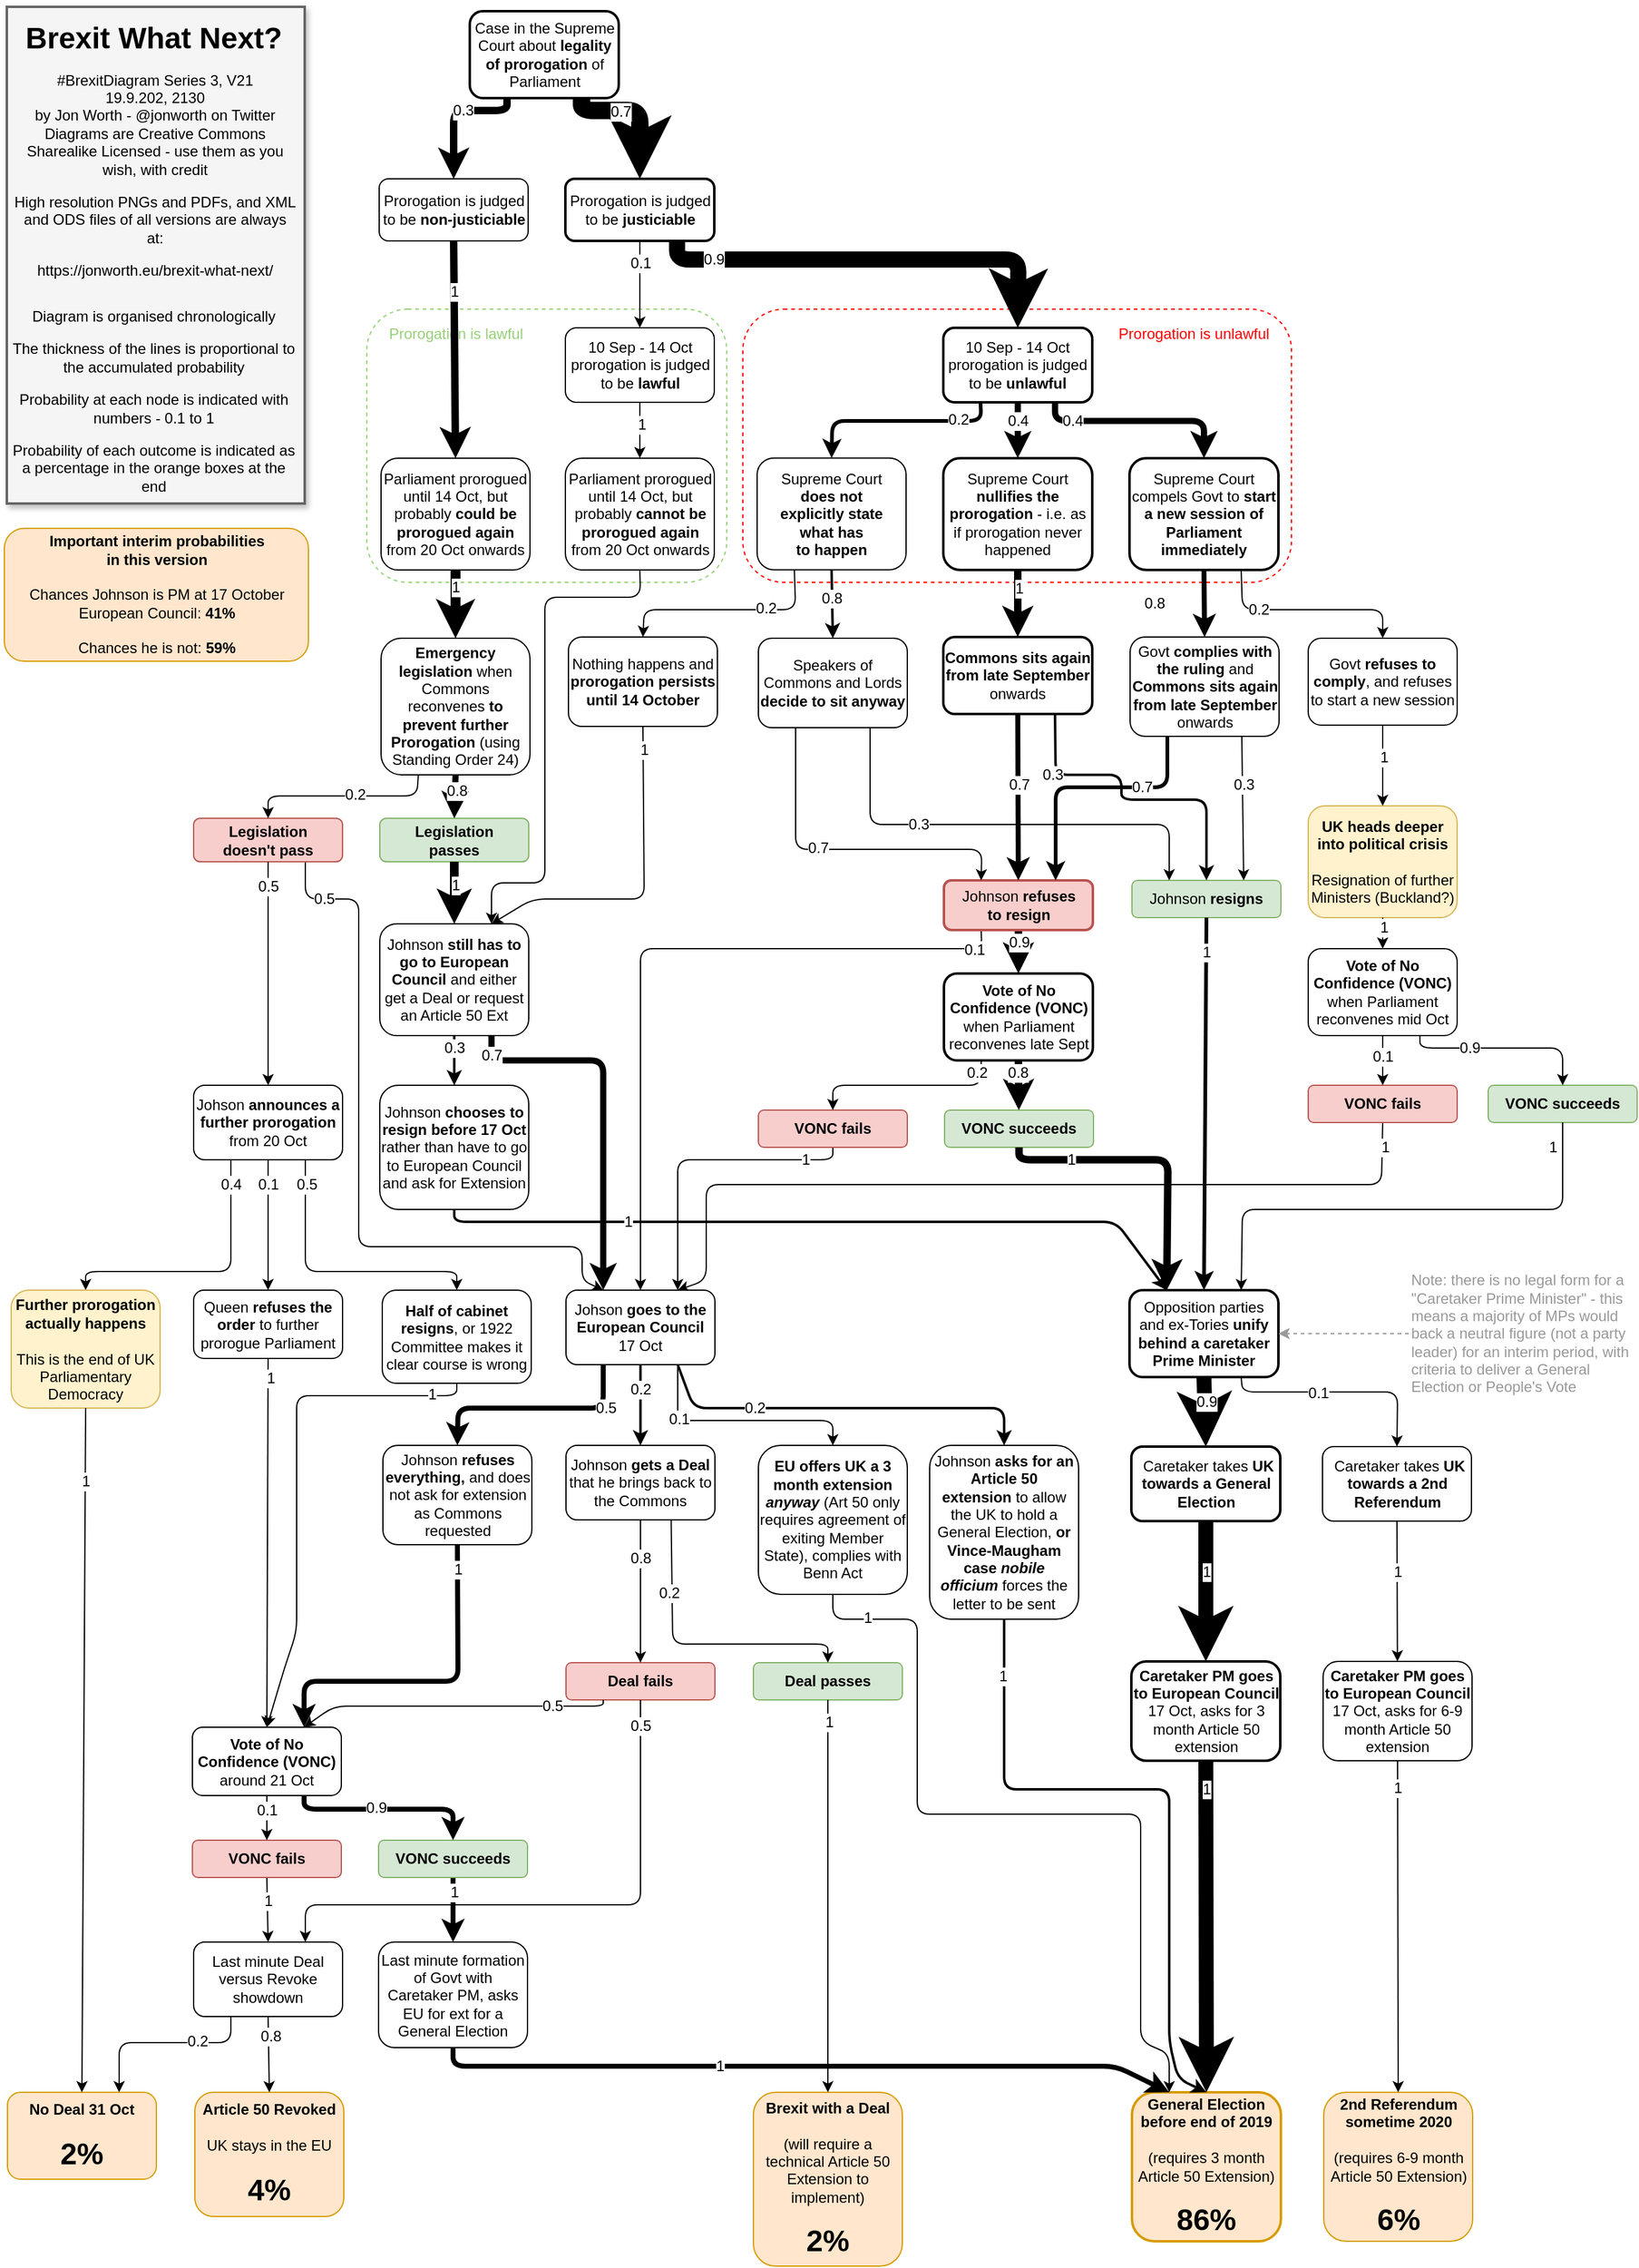 <mxfile pages="1" version="11.2.5" type="device"><diagram id="ibfhj0PUUvudMhf0KBEY" name="Page-1"><mxGraphModel dx="946" dy="641" grid="1" gridSize="10" guides="1" tooltips="1" connect="1" arrows="1" fold="1" page="1" pageScale="1" pageWidth="827" pageHeight="1169" math="0" shadow="0"><root><mxCell id="0"/><mxCell id="1" parent="0"/><mxCell id="2N9ct_D3yQrJ8PhZIqag-41" value="" style="endArrow=classic;html=1;exitX=0.5;exitY=1;exitDx=0;exitDy=0;fontSize=12;strokeWidth=6;" parent="1" source="2N9ct_D3yQrJ8PhZIqag-18" target="2N9ct_D3yQrJ8PhZIqag-37" edge="1"><mxGeometry width="50" height="50" relative="1" as="geometry"><mxPoint x="921.5" y="798" as="sourcePoint"/><mxPoint x="971.5" y="748" as="targetPoint"/></mxGeometry></mxCell><mxCell id="2N9ct_D3yQrJ8PhZIqag-142" value="0.9" style="text;html=1;resizable=0;points=[];align=center;verticalAlign=middle;labelBackgroundColor=#ffffff;fontColor=#000000;fontSize=12;" parent="2N9ct_D3yQrJ8PhZIqag-41" vertex="1" connectable="0"><mxGeometry x="-0.2" relative="1" as="geometry"><mxPoint y="-4.5" as="offset"/></mxGeometry></mxCell><mxCell id="2N9ct_D3yQrJ8PhZIqag-55" value="" style="rounded=1;whiteSpace=wrap;html=1;fillColor=none;dashed=1;strokeColor=#97D077;fontSize=12;" parent="1" vertex="1"><mxGeometry x="296.5" y="253" width="290" height="220" as="geometry"/></mxCell><mxCell id="2N9ct_D3yQrJ8PhZIqag-54" value="" style="rounded=1;whiteSpace=wrap;html=1;fillColor=none;dashed=1;strokeColor=#FF0000;fontSize=12;" parent="1" vertex="1"><mxGeometry x="599.5" y="253" width="442" height="220" as="geometry"/></mxCell><mxCell id="2N9ct_D3yQrJ8PhZIqag-81" value="" style="endArrow=classic;html=1;fontColor=#FF0000;entryX=0.25;entryY=0;entryDx=0;entryDy=0;exitX=0.75;exitY=1;exitDx=0;exitDy=0;fontSize=12;" parent="1" source="2N9ct_D3yQrJ8PhZIqag-58" target="2N9ct_D3yQrJ8PhZIqag-51" edge="1"><mxGeometry width="50" height="50" relative="1" as="geometry"><mxPoint x="337" y="1128" as="sourcePoint"/><mxPoint x="387" y="1078" as="targetPoint"/><Array as="points"><mxPoint x="247" y="728"/><mxPoint x="290" y="728"/><mxPoint x="290" y="1008"/><mxPoint x="470" y="1008"/><mxPoint x="470" y="1035"/></Array></mxGeometry></mxCell><mxCell id="2N9ct_D3yQrJ8PhZIqag-154" value="0.5" style="text;html=1;resizable=0;points=[];align=center;verticalAlign=middle;labelBackgroundColor=#ffffff;fontColor=#000000;fontSize=12;" parent="2N9ct_D3yQrJ8PhZIqag-81" vertex="1" connectable="0"><mxGeometry x="-0.845" relative="1" as="geometry"><mxPoint as="offset"/></mxGeometry></mxCell><mxCell id="2N9ct_D3yQrJ8PhZIqag-72" value="" style="endArrow=classic;html=1;fontColor=#FF0000;exitX=0.75;exitY=1;exitDx=0;exitDy=0;entryX=0.25;entryY=0;entryDx=0;entryDy=0;fontSize=12;strokeWidth=5;" parent="1" source="2N9ct_D3yQrJ8PhZIqag-66" target="2N9ct_D3yQrJ8PhZIqag-51" edge="1"><mxGeometry width="50" height="50" relative="1" as="geometry"><mxPoint x="437" y="1098" as="sourcePoint"/><mxPoint x="487" y="1048" as="targetPoint"/><Array as="points"><mxPoint x="397" y="858"/><mxPoint x="487" y="858"/></Array></mxGeometry></mxCell><mxCell id="2N9ct_D3yQrJ8PhZIqag-153" value="0.7" style="text;html=1;resizable=0;points=[];align=center;verticalAlign=middle;labelBackgroundColor=#ffffff;fontColor=#000000;fontSize=12;" parent="2N9ct_D3yQrJ8PhZIqag-72" vertex="1" connectable="0"><mxGeometry x="-0.895" relative="1" as="geometry"><mxPoint as="offset"/></mxGeometry></mxCell><mxCell id="2N9ct_D3yQrJ8PhZIqag-53" value="" style="endArrow=classic;html=1;entryX=0.75;entryY=0;entryDx=0;entryDy=0;exitX=0.5;exitY=1;exitDx=0;exitDy=0;fontSize=12;" parent="1" source="2N9ct_D3yQrJ8PhZIqag-44" target="2N9ct_D3yQrJ8PhZIqag-51" edge="1"><mxGeometry width="50" height="50" relative="1" as="geometry"><mxPoint x="977" y="948" as="sourcePoint"/><mxPoint x="627" y="928" as="targetPoint"/><Array as="points"><mxPoint x="1114" y="958"/><mxPoint x="770" y="958"/><mxPoint x="570" y="958"/><mxPoint x="570" y="1035"/></Array></mxGeometry></mxCell><mxCell id="2N9ct_D3yQrJ8PhZIqag-159" value="1" style="text;html=1;resizable=0;points=[];align=center;verticalAlign=middle;labelBackgroundColor=#ffffff;fontColor=#000000;fontSize=12;" parent="2N9ct_D3yQrJ8PhZIqag-53" vertex="1" connectable="0"><mxGeometry x="-0.822" y="1" relative="1" as="geometry"><mxPoint x="15" y="-31" as="offset"/></mxGeometry></mxCell><mxCell id="2N9ct_D3yQrJ8PhZIqag-79" value="" style="endArrow=classic;html=1;fontColor=#FF0000;exitX=0.25;exitY=1;exitDx=0;exitDy=0;entryX=0.5;entryY=0;entryDx=0;entryDy=0;fontSize=12;" parent="1" source="2N9ct_D3yQrJ8PhZIqag-18" target="2N9ct_D3yQrJ8PhZIqag-51" edge="1"><mxGeometry width="50" height="50" relative="1" as="geometry"><mxPoint x="627" y="978" as="sourcePoint"/><mxPoint x="677" y="928" as="targetPoint"/><Array as="points"><mxPoint x="792" y="768"/><mxPoint x="517" y="768"/></Array></mxGeometry></mxCell><mxCell id="2N9ct_D3yQrJ8PhZIqag-141" value="0.1" style="text;html=1;resizable=0;points=[];align=center;verticalAlign=middle;labelBackgroundColor=#ffffff;fontColor=#000000;fontSize=12;" parent="2N9ct_D3yQrJ8PhZIqag-79" vertex="1" connectable="0"><mxGeometry x="-0.939" y="2" relative="1" as="geometry"><mxPoint x="-4" y="-1.5" as="offset"/></mxGeometry></mxCell><mxCell id="2N9ct_D3yQrJ8PhZIqag-65" value="&lt;font color=&quot;#97d077&quot; style=&quot;font-size: 12px;&quot;&gt;Prorogation is lawful&lt;/font&gt;" style="text;html=1;strokeColor=none;fillColor=none;align=center;verticalAlign=middle;whiteSpace=wrap;rounded=0;dashed=1;fontColor=#FF0000;fontSize=12;" parent="1" vertex="1"><mxGeometry x="299.5" y="258" width="137" height="30" as="geometry"/></mxCell><mxCell id="2N9ct_D3yQrJ8PhZIqag-1" value="Case in the Supreme Court about &lt;b style=&quot;font-size: 12px;&quot;&gt;legality of prorogation&lt;/b&gt; of Parliament" style="rounded=1;whiteSpace=wrap;html=1;fontSize=12;strokeWidth=2;" parent="1" vertex="1"><mxGeometry x="379.5" y="13" width="120" height="70" as="geometry"/></mxCell><mxCell id="2N9ct_D3yQrJ8PhZIqag-2" value="Prorogation is judged to be &lt;b style=&quot;font-size: 12px;&quot;&gt;non-justiciable&lt;/b&gt;" style="rounded=1;whiteSpace=wrap;html=1;fontSize=12;" parent="1" vertex="1"><mxGeometry x="306.5" y="148" width="120" height="50" as="geometry"/></mxCell><mxCell id="2N9ct_D3yQrJ8PhZIqag-3" value="Prorogation is judged to be &lt;b style=&quot;font-size: 12px;&quot;&gt;justiciable&lt;/b&gt;" style="rounded=1;whiteSpace=wrap;html=1;fontSize=12;strokeWidth=2;" parent="1" vertex="1"><mxGeometry x="456.5" y="148" width="120" height="50" as="geometry"/></mxCell><mxCell id="2N9ct_D3yQrJ8PhZIqag-4" value="10 Sep - 14 Oct prorogation is judged to be &lt;b style=&quot;font-size: 12px;&quot;&gt;lawful&lt;/b&gt;" style="rounded=1;whiteSpace=wrap;html=1;fontSize=12;" parent="1" vertex="1"><mxGeometry x="456.5" y="268" width="120" height="60" as="geometry"/></mxCell><mxCell id="2N9ct_D3yQrJ8PhZIqag-6" value="10 Sep - 14 Oct prorogation is judged to be &lt;b style=&quot;font-size: 12px;&quot;&gt;unlawful&lt;/b&gt;" style="rounded=1;whiteSpace=wrap;html=1;fontSize=12;strokeWidth=2;" parent="1" vertex="1"><mxGeometry x="761" y="268" width="120" height="60" as="geometry"/></mxCell><mxCell id="2N9ct_D3yQrJ8PhZIqag-7" value="Parliament prorogued until 14 Oct, but probably &lt;b style=&quot;font-size: 12px;&quot;&gt;cannot be prorogued again&lt;/b&gt; from 20 Oct onwards" style="rounded=1;whiteSpace=wrap;html=1;fontSize=12;" parent="1" vertex="1"><mxGeometry x="456.5" y="373" width="120" height="90" as="geometry"/></mxCell><mxCell id="2N9ct_D3yQrJ8PhZIqag-8" value="Parliament prorogued until 14 Oct, but probably &lt;b style=&quot;font-size: 12px;&quot;&gt;could be prorogued again&lt;/b&gt; from 20 Oct onwards" style="rounded=1;whiteSpace=wrap;html=1;fontSize=12;" parent="1" vertex="1"><mxGeometry x="308" y="373" width="120" height="90" as="geometry"/></mxCell><mxCell id="2N9ct_D3yQrJ8PhZIqag-9" value="" style="endArrow=classic;html=1;entryX=0.5;entryY=0;entryDx=0;entryDy=0;exitX=0.25;exitY=1;exitDx=0;exitDy=0;fontSize=12;strokeWidth=6;" parent="1" source="2N9ct_D3yQrJ8PhZIqag-1" target="2N9ct_D3yQrJ8PhZIqag-2" edge="1"><mxGeometry width="50" height="50" relative="1" as="geometry"><mxPoint x="216.5" y="203" as="sourcePoint"/><mxPoint x="266.5" y="153" as="targetPoint"/><Array as="points"><mxPoint x="409.5" y="93"/><mxPoint x="366.5" y="93"/></Array></mxGeometry></mxCell><mxCell id="2N9ct_D3yQrJ8PhZIqag-125" value="0.3" style="text;html=1;resizable=0;points=[];align=center;verticalAlign=middle;labelBackgroundColor=#ffffff;fontColor=#000000;fontSize=12;" parent="2N9ct_D3yQrJ8PhZIqag-9" vertex="1" connectable="0"><mxGeometry x="-0.149" relative="1" as="geometry"><mxPoint as="offset"/></mxGeometry></mxCell><mxCell id="2N9ct_D3yQrJ8PhZIqag-10" value="" style="endArrow=classic;html=1;entryX=0.5;entryY=0;entryDx=0;entryDy=0;fontSize=12;strokeWidth=14;exitX=0.75;exitY=1;exitDx=0;exitDy=0;" parent="1" source="2N9ct_D3yQrJ8PhZIqag-1" target="2N9ct_D3yQrJ8PhZIqag-3" edge="1"><mxGeometry width="50" height="50" relative="1" as="geometry"><mxPoint x="469.5" y="123" as="sourcePoint"/><mxPoint x="376.5" y="158" as="targetPoint"/><Array as="points"><mxPoint x="469.5" y="93"/><mxPoint x="516.5" y="93"/></Array></mxGeometry></mxCell><mxCell id="2N9ct_D3yQrJ8PhZIqag-126" value="0.7" style="text;html=1;resizable=0;points=[];align=center;verticalAlign=middle;labelBackgroundColor=#ffffff;fontColor=#000000;fontSize=12;" parent="2N9ct_D3yQrJ8PhZIqag-10" vertex="1" connectable="0"><mxGeometry x="-0.26" y="-1" relative="1" as="geometry"><mxPoint as="offset"/></mxGeometry></mxCell><mxCell id="2N9ct_D3yQrJ8PhZIqag-11" value="0.9" style="endArrow=classic;html=1;entryX=0.5;entryY=0;entryDx=0;entryDy=0;exitX=0.75;exitY=1;exitDx=0;exitDy=0;fontSize=12;strokeWidth=13;" parent="1" source="2N9ct_D3yQrJ8PhZIqag-3" target="2N9ct_D3yQrJ8PhZIqag-6" edge="1"><mxGeometry x="-0.744" width="50" height="50" relative="1" as="geometry"><mxPoint x="479.5" y="168" as="sourcePoint"/><mxPoint x="526.5" y="193" as="targetPoint"/><Array as="points"><mxPoint x="546.5" y="213"/><mxPoint x="821.5" y="213"/></Array><mxPoint as="offset"/></mxGeometry></mxCell><mxCell id="2N9ct_D3yQrJ8PhZIqag-12" value="0.1" style="endArrow=classic;html=1;exitX=0.5;exitY=1;exitDx=0;exitDy=0;fontSize=12;" parent="1" source="2N9ct_D3yQrJ8PhZIqag-3" target="2N9ct_D3yQrJ8PhZIqag-4" edge="1"><mxGeometry x="-0.5" width="50" height="50" relative="1" as="geometry"><mxPoint x="556.5" y="243" as="sourcePoint"/><mxPoint x="676.5" y="278" as="targetPoint"/><mxPoint as="offset"/></mxGeometry></mxCell><mxCell id="2N9ct_D3yQrJ8PhZIqag-13" value="" style="endArrow=classic;html=1;exitX=0.5;exitY=1;exitDx=0;exitDy=0;entryX=0.5;entryY=0;entryDx=0;entryDy=0;fontSize=12;" parent="1" source="2N9ct_D3yQrJ8PhZIqag-4" target="2N9ct_D3yQrJ8PhZIqag-7" edge="1"><mxGeometry width="50" height="50" relative="1" as="geometry"><mxPoint x="526.5" y="258" as="sourcePoint"/><mxPoint x="526.5" y="293" as="targetPoint"/></mxGeometry></mxCell><mxCell id="2N9ct_D3yQrJ8PhZIqag-128" value="1" style="text;html=1;resizable=0;points=[];align=center;verticalAlign=middle;labelBackgroundColor=#ffffff;fontColor=#000000;fontSize=12;" parent="2N9ct_D3yQrJ8PhZIqag-13" vertex="1" connectable="0"><mxGeometry x="-0.2" y="1" relative="1" as="geometry"><mxPoint as="offset"/></mxGeometry></mxCell><mxCell id="2N9ct_D3yQrJ8PhZIqag-14" value="" style="endArrow=classic;html=1;exitX=0.5;exitY=1;exitDx=0;exitDy=0;entryX=0.5;entryY=0;entryDx=0;entryDy=0;fontSize=12;strokeWidth=6;" parent="1" source="2N9ct_D3yQrJ8PhZIqag-2" target="2N9ct_D3yQrJ8PhZIqag-8" edge="1"><mxGeometry width="50" height="50" relative="1" as="geometry"><mxPoint x="526.5" y="353" as="sourcePoint"/><mxPoint x="526.5" y="383" as="targetPoint"/></mxGeometry></mxCell><mxCell id="2N9ct_D3yQrJ8PhZIqag-127" value="1" style="text;html=1;resizable=0;points=[];align=center;verticalAlign=middle;labelBackgroundColor=#ffffff;fontColor=#000000;fontSize=12;" parent="2N9ct_D3yQrJ8PhZIqag-14" vertex="1" connectable="0"><mxGeometry x="-0.069" y="1" relative="1" as="geometry"><mxPoint x="-1" y="-41" as="offset"/></mxGeometry></mxCell><mxCell id="2N9ct_D3yQrJ8PhZIqag-16" value="" style="endArrow=classic;html=1;exitX=0.5;exitY=1;exitDx=0;exitDy=0;entryX=0.5;entryY=0;entryDx=0;entryDy=0;fontSize=12;strokeWidth=5;" parent="1" source="2N9ct_D3yQrJ8PhZIqag-6" edge="1"><mxGeometry width="50" height="50" relative="1" as="geometry"><mxPoint x="681" y="353" as="sourcePoint"/><mxPoint x="821" y="373" as="targetPoint"/></mxGeometry></mxCell><mxCell id="2N9ct_D3yQrJ8PhZIqag-129" value="0.4" style="text;html=1;resizable=0;points=[];align=center;verticalAlign=middle;labelBackgroundColor=#ffffff;fontColor=#000000;fontSize=12;" parent="2N9ct_D3yQrJ8PhZIqag-16" vertex="1" connectable="0"><mxGeometry x="-0.253" y="-1" relative="1" as="geometry"><mxPoint x="1" y="-2" as="offset"/></mxGeometry></mxCell><mxCell id="2N9ct_D3yQrJ8PhZIqag-17" value="Johnson &lt;b style=&quot;font-size: 12px;&quot;&gt;resigns&lt;/b&gt;" style="rounded=1;whiteSpace=wrap;html=1;fillColor=#d5e8d4;strokeColor=#82b366;fontSize=12;" parent="1" vertex="1"><mxGeometry x="913" y="713" width="120" height="30" as="geometry"/></mxCell><mxCell id="2N9ct_D3yQrJ8PhZIqag-18" value="Johnson &lt;b style=&quot;font-size: 12px;&quot;&gt;refuses to&amp;nbsp;resign&lt;/b&gt;" style="rounded=1;whiteSpace=wrap;html=1;fillColor=#f8cecc;strokeColor=#b85450;fontSize=12;strokeWidth=2;" parent="1" vertex="1"><mxGeometry x="761.5" y="713" width="120" height="40" as="geometry"/></mxCell><mxCell id="2N9ct_D3yQrJ8PhZIqag-20" value="Supreme Court compels Govt to &lt;b style=&quot;font-size: 12px;&quot;&gt;start a new session of Parliament immediately&lt;/b&gt;" style="rounded=1;whiteSpace=wrap;html=1;fontSize=12;strokeWidth=2;" parent="1" vertex="1"><mxGeometry x="911" y="373" width="120" height="90" as="geometry"/></mxCell><mxCell id="2N9ct_D3yQrJ8PhZIqag-21" value="Supreme Court &lt;b style=&quot;font-size: 12px;&quot;&gt;nullifies the prorogation&lt;/b&gt; - i.e. as if prorogation never happened" style="rounded=1;whiteSpace=wrap;html=1;fontSize=12;strokeWidth=2;" parent="1" vertex="1"><mxGeometry x="761" y="373" width="120" height="90" as="geometry"/></mxCell><mxCell id="2N9ct_D3yQrJ8PhZIqag-22" value="" style="endArrow=classic;html=1;exitX=0.75;exitY=1;exitDx=0;exitDy=0;entryX=0.5;entryY=0;entryDx=0;entryDy=0;fontSize=12;strokeWidth=5;" parent="1" source="2N9ct_D3yQrJ8PhZIqag-6" target="2N9ct_D3yQrJ8PhZIqag-20" edge="1"><mxGeometry width="50" height="50" relative="1" as="geometry"><mxPoint x="961" y="343" as="sourcePoint"/><mxPoint x="1011" y="293" as="targetPoint"/><Array as="points"><mxPoint x="851" y="343"/><mxPoint x="971" y="343"/></Array></mxGeometry></mxCell><mxCell id="2N9ct_D3yQrJ8PhZIqag-130" value="0.4" style="text;html=1;resizable=0;points=[];align=center;verticalAlign=middle;labelBackgroundColor=#ffffff;fontColor=#000000;fontSize=12;" parent="2N9ct_D3yQrJ8PhZIqag-22" vertex="1" connectable="0"><mxGeometry x="-0.278" y="1" relative="1" as="geometry"><mxPoint x="-31" y="1" as="offset"/></mxGeometry></mxCell><mxCell id="2N9ct_D3yQrJ8PhZIqag-23" value="&lt;b style=&quot;font-size: 12px;&quot;&gt;Commons sits again from late September&lt;/b&gt; onwards" style="rounded=1;whiteSpace=wrap;html=1;fontSize=12;strokeWidth=2;" parent="1" vertex="1"><mxGeometry x="761" y="517" width="120" height="62" as="geometry"/></mxCell><mxCell id="2N9ct_D3yQrJ8PhZIqag-24" value="Govt &lt;b style=&quot;font-size: 12px;&quot;&gt;complies with the ruling&lt;/b&gt; and &lt;b style=&quot;font-size: 12px;&quot;&gt;Commons sits again from late September&lt;/b&gt; onwards" style="rounded=1;whiteSpace=wrap;html=1;fontSize=12;strokeWidth=1;" parent="1" vertex="1"><mxGeometry x="911.5" y="517" width="120" height="80" as="geometry"/></mxCell><mxCell id="2N9ct_D3yQrJ8PhZIqag-25" value="Govt &lt;b style=&quot;font-size: 12px;&quot;&gt;refuses to comply&lt;/b&gt;, and refuses to start a new session" style="rounded=1;whiteSpace=wrap;html=1;fontSize=12;" parent="1" vertex="1"><mxGeometry x="1055" y="518" width="120" height="70" as="geometry"/></mxCell><mxCell id="2N9ct_D3yQrJ8PhZIqag-26" value="" style="endArrow=classic;html=1;exitX=0.75;exitY=1;exitDx=0;exitDy=0;entryX=0.5;entryY=0;entryDx=0;entryDy=0;fontSize=12;" parent="1" source="2N9ct_D3yQrJ8PhZIqag-20" target="2N9ct_D3yQrJ8PhZIqag-25" edge="1"><mxGeometry width="50" height="50" relative="1" as="geometry"><mxPoint x="907" y="363" as="sourcePoint"/><mxPoint x="957" y="313" as="targetPoint"/><Array as="points"><mxPoint x="1002" y="495"/><mxPoint x="1115" y="495"/></Array></mxGeometry></mxCell><mxCell id="2N9ct_D3yQrJ8PhZIqag-132" value="0.2" style="text;html=1;resizable=0;points=[];align=center;verticalAlign=middle;labelBackgroundColor=#ffffff;fontColor=#000000;fontSize=12;" parent="2N9ct_D3yQrJ8PhZIqag-26" vertex="1" connectable="0"><mxGeometry x="-0.109" y="1" relative="1" as="geometry"><mxPoint x="-30" y="1" as="offset"/></mxGeometry></mxCell><mxCell id="2N9ct_D3yQrJ8PhZIqag-27" value="" style="endArrow=classic;html=1;fontSize=12;strokeWidth=4;entryX=0.5;entryY=0;entryDx=0;entryDy=0;exitX=0.5;exitY=1;exitDx=0;exitDy=0;" parent="1" source="2N9ct_D3yQrJ8PhZIqag-20" target="2N9ct_D3yQrJ8PhZIqag-24" edge="1"><mxGeometry width="50" height="50" relative="1" as="geometry"><mxPoint x="990" y="495" as="sourcePoint"/><mxPoint x="1031.5" y="503" as="targetPoint"/></mxGeometry></mxCell><mxCell id="2N9ct_D3yQrJ8PhZIqag-131" value="0.8" style="text;html=1;resizable=0;points=[];align=center;verticalAlign=middle;labelBackgroundColor=#ffffff;fontColor=#000000;fontSize=12;" parent="2N9ct_D3yQrJ8PhZIqag-27" vertex="1" connectable="0"><mxGeometry x="-0.2" relative="1" as="geometry"><mxPoint x="-40" y="5.5" as="offset"/></mxGeometry></mxCell><mxCell id="2N9ct_D3yQrJ8PhZIqag-28" value="" style="endArrow=classic;html=1;exitX=0.5;exitY=1;exitDx=0;exitDy=0;fontSize=12;strokeWidth=6;" parent="1" source="2N9ct_D3yQrJ8PhZIqag-21" target="2N9ct_D3yQrJ8PhZIqag-23" edge="1"><mxGeometry width="50" height="50" relative="1" as="geometry"><mxPoint x="661.5" y="613" as="sourcePoint"/><mxPoint x="711.5" y="563" as="targetPoint"/></mxGeometry></mxCell><mxCell id="2N9ct_D3yQrJ8PhZIqag-133" value="1" style="text;html=1;resizable=0;points=[];align=center;verticalAlign=middle;labelBackgroundColor=#ffffff;fontColor=#000000;fontSize=12;" parent="2N9ct_D3yQrJ8PhZIqag-28" vertex="1" connectable="0"><mxGeometry x="-0.2" y="1" relative="1" as="geometry"><mxPoint y="-7" as="offset"/></mxGeometry></mxCell><mxCell id="2N9ct_D3yQrJ8PhZIqag-29" value="&lt;b style=&quot;font-size: 12px&quot;&gt;UK heads deeper into political crisis&lt;br style=&quot;font-size: 12px&quot;&gt;&lt;/b&gt;&lt;br style=&quot;font-size: 12px&quot;&gt;Resignation of further Ministers (Buckland?)" style="rounded=1;whiteSpace=wrap;html=1;fillColor=#fff2cc;strokeColor=#d6b656;fontSize=12;" parent="1" vertex="1"><mxGeometry x="1055" y="653" width="120" height="90" as="geometry"/></mxCell><mxCell id="2N9ct_D3yQrJ8PhZIqag-30" value="&lt;b style=&quot;font-size: 12px;&quot;&gt;Vote of No Confidence (VONC)&lt;/b&gt; when Parliament reconvenes mid Oct" style="rounded=1;whiteSpace=wrap;html=1;fontSize=12;" parent="1" vertex="1"><mxGeometry x="1055" y="768" width="120" height="70" as="geometry"/></mxCell><mxCell id="2N9ct_D3yQrJ8PhZIqag-31" value="" style="endArrow=classic;html=1;exitX=0.5;exitY=1;exitDx=0;exitDy=0;fontSize=12;strokeWidth=4;" parent="1" source="2N9ct_D3yQrJ8PhZIqag-23" target="2N9ct_D3yQrJ8PhZIqag-18" edge="1"><mxGeometry width="50" height="50" relative="1" as="geometry"><mxPoint x="661.5" y="718" as="sourcePoint"/><mxPoint x="711.5" y="668" as="targetPoint"/></mxGeometry></mxCell><mxCell id="2N9ct_D3yQrJ8PhZIqag-134" value="0.7" style="text;html=1;resizable=0;points=[];align=center;verticalAlign=middle;labelBackgroundColor=#ffffff;fontColor=#000000;fontSize=12;" parent="2N9ct_D3yQrJ8PhZIqag-31" vertex="1" connectable="0"><mxGeometry x="-0.152" y="1" relative="1" as="geometry"><mxPoint as="offset"/></mxGeometry></mxCell><mxCell id="2N9ct_D3yQrJ8PhZIqag-32" value="" style="endArrow=classic;html=1;exitX=0.75;exitY=1;exitDx=0;exitDy=0;entryX=0.5;entryY=0;entryDx=0;entryDy=0;fontSize=12;strokeWidth=2;" parent="1" source="2N9ct_D3yQrJ8PhZIqag-23" target="2N9ct_D3yQrJ8PhZIqag-17" edge="1"><mxGeometry width="50" height="50" relative="1" as="geometry"><mxPoint x="831.5" y="618" as="sourcePoint"/><mxPoint x="831.5" y="668" as="targetPoint"/><Array as="points"><mxPoint x="851.5" y="628"/><mxPoint x="904.5" y="628"/><mxPoint x="904.5" y="648"/><mxPoint x="973" y="648"/></Array></mxGeometry></mxCell><mxCell id="2N9ct_D3yQrJ8PhZIqag-136" value="0.3" style="text;html=1;resizable=0;points=[];align=center;verticalAlign=middle;labelBackgroundColor=#ffffff;fontColor=#000000;fontSize=12;" parent="2N9ct_D3yQrJ8PhZIqag-32" vertex="1" connectable="0"><mxGeometry x="-0.36" relative="1" as="geometry"><mxPoint x="-36" as="offset"/></mxGeometry></mxCell><mxCell id="2N9ct_D3yQrJ8PhZIqag-33" value="" style="endArrow=classic;html=1;exitX=0.25;exitY=1;exitDx=0;exitDy=0;entryX=0.75;entryY=0;entryDx=0;entryDy=0;fontSize=12;strokeWidth=3;" parent="1" source="2N9ct_D3yQrJ8PhZIqag-24" target="2N9ct_D3yQrJ8PhZIqag-18" edge="1"><mxGeometry width="50" height="50" relative="1" as="geometry"><mxPoint x="861.5" y="618" as="sourcePoint"/><mxPoint x="951" y="668" as="targetPoint"/><Array as="points"><mxPoint x="941.5" y="638"/><mxPoint x="904.5" y="638"/><mxPoint x="851.5" y="638"/></Array></mxGeometry></mxCell><mxCell id="2N9ct_D3yQrJ8PhZIqag-135" value="0.7" style="text;html=1;resizable=0;points=[];align=center;verticalAlign=middle;labelBackgroundColor=#ffffff;fontColor=#000000;fontSize=12;" parent="2N9ct_D3yQrJ8PhZIqag-33" vertex="1" connectable="0"><mxGeometry x="-0.075" relative="1" as="geometry"><mxPoint x="34" as="offset"/></mxGeometry></mxCell><mxCell id="2N9ct_D3yQrJ8PhZIqag-34" value="" style="endArrow=classic;html=1;exitX=0.75;exitY=1;exitDx=0;exitDy=0;entryX=0.75;entryY=0;entryDx=0;entryDy=0;fontSize=12;" parent="1" source="2N9ct_D3yQrJ8PhZIqag-24" target="2N9ct_D3yQrJ8PhZIqag-17" edge="1"><mxGeometry width="50" height="50" relative="1" as="geometry"><mxPoint x="831.5" y="618" as="sourcePoint"/><mxPoint x="831.5" y="668" as="targetPoint"/></mxGeometry></mxCell><mxCell id="2N9ct_D3yQrJ8PhZIqag-137" value="0.3" style="text;html=1;resizable=0;points=[];align=center;verticalAlign=middle;labelBackgroundColor=#ffffff;fontColor=#000000;fontSize=12;" parent="2N9ct_D3yQrJ8PhZIqag-34" vertex="1" connectable="0"><mxGeometry x="-0.333" y="1" relative="1" as="geometry"><mxPoint as="offset"/></mxGeometry></mxCell><mxCell id="2N9ct_D3yQrJ8PhZIqag-35" value="Opposition parties and ex-Tories &lt;b style=&quot;font-size: 12px;&quot;&gt;unify behind a caretaker Prime Minister&lt;/b&gt;" style="rounded=1;whiteSpace=wrap;html=1;fontSize=12;strokeWidth=2;" parent="1" vertex="1"><mxGeometry x="911" y="1043" width="120" height="70" as="geometry"/></mxCell><mxCell id="2N9ct_D3yQrJ8PhZIqag-36" value="" style="endArrow=classic;html=1;exitX=0.5;exitY=1;exitDx=0;exitDy=0;entryX=0.5;entryY=0;entryDx=0;entryDy=0;fontSize=12;strokeWidth=3;" parent="1" source="2N9ct_D3yQrJ8PhZIqag-17" target="2N9ct_D3yQrJ8PhZIqag-35" edge="1"><mxGeometry width="50" height="50" relative="1" as="geometry"><mxPoint x="831.5" y="778" as="sourcePoint"/><mxPoint x="881.5" y="728" as="targetPoint"/></mxGeometry></mxCell><mxCell id="2N9ct_D3yQrJ8PhZIqag-140" value="1" style="text;html=1;resizable=0;points=[];align=center;verticalAlign=middle;labelBackgroundColor=#ffffff;fontColor=#000000;fontSize=12;" parent="2N9ct_D3yQrJ8PhZIqag-36" vertex="1" connectable="0"><mxGeometry x="-0.814" relative="1" as="geometry"><mxPoint as="offset"/></mxGeometry></mxCell><mxCell id="2N9ct_D3yQrJ8PhZIqag-37" value="&lt;b style=&quot;font-size: 12px;&quot;&gt;Vote of No Confidence (VONC)&lt;/b&gt; when Parliament reconvenes late Sept" style="rounded=1;whiteSpace=wrap;html=1;fontSize=12;strokeWidth=2;" parent="1" vertex="1"><mxGeometry x="761.5" y="788" width="120" height="70" as="geometry"/></mxCell><mxCell id="2N9ct_D3yQrJ8PhZIqag-38" value="&lt;b style=&quot;font-size: 12px;&quot;&gt;VONC succeeds&lt;/b&gt;" style="rounded=1;whiteSpace=wrap;html=1;fillColor=#d5e8d4;strokeColor=#82b366;fontSize=12;" parent="1" vertex="1"><mxGeometry x="762" y="898" width="120" height="30" as="geometry"/></mxCell><mxCell id="2N9ct_D3yQrJ8PhZIqag-40" value="" style="endArrow=classic;html=1;exitX=0.5;exitY=1;exitDx=0;exitDy=0;fontSize=12;strokeWidth=6;" parent="1" source="2N9ct_D3yQrJ8PhZIqag-37" target="2N9ct_D3yQrJ8PhZIqag-38" edge="1"><mxGeometry width="50" height="50" relative="1" as="geometry"><mxPoint x="801.5" y="808" as="sourcePoint"/><mxPoint x="811.5" y="878" as="targetPoint"/></mxGeometry></mxCell><mxCell id="2N9ct_D3yQrJ8PhZIqag-143" value="0.8" style="text;html=1;resizable=0;points=[];align=center;verticalAlign=middle;labelBackgroundColor=#ffffff;fontColor=#000000;fontSize=12;" parent="2N9ct_D3yQrJ8PhZIqag-40" vertex="1" connectable="0"><mxGeometry x="-0.232" y="1" relative="1" as="geometry"><mxPoint x="-1.5" y="-5.5" as="offset"/></mxGeometry></mxCell><mxCell id="2N9ct_D3yQrJ8PhZIqag-43" value="" style="endArrow=classic;html=1;exitX=0.5;exitY=1;exitDx=0;exitDy=0;entryX=0.25;entryY=0;entryDx=0;entryDy=0;fontSize=12;strokeWidth=6;" parent="1" source="2N9ct_D3yQrJ8PhZIqag-38" target="2N9ct_D3yQrJ8PhZIqag-35" edge="1"><mxGeometry width="50" height="50" relative="1" as="geometry"><mxPoint x="761.5" y="948" as="sourcePoint"/><mxPoint x="811.5" y="898" as="targetPoint"/><Array as="points"><mxPoint x="822" y="938"/><mxPoint x="942" y="938"/></Array></mxGeometry></mxCell><mxCell id="2N9ct_D3yQrJ8PhZIqag-147" value="1" style="text;html=1;resizable=0;points=[];align=center;verticalAlign=middle;labelBackgroundColor=#ffffff;fontColor=#000000;fontSize=12;" parent="2N9ct_D3yQrJ8PhZIqag-43" vertex="1" connectable="0"><mxGeometry x="-0.562" relative="1" as="geometry"><mxPoint as="offset"/></mxGeometry></mxCell><mxCell id="2N9ct_D3yQrJ8PhZIqag-44" value="&lt;b style=&quot;font-size: 12px;&quot;&gt;VONC fails&lt;/b&gt;" style="rounded=1;whiteSpace=wrap;html=1;fillColor=#f8cecc;strokeColor=#b85450;fontSize=12;" parent="1" vertex="1"><mxGeometry x="1055" y="878" width="120" height="30" as="geometry"/></mxCell><mxCell id="2N9ct_D3yQrJ8PhZIqag-45" value="&lt;b style=&quot;font-size: 12px;&quot;&gt;VONC succeeds&lt;/b&gt;" style="rounded=1;whiteSpace=wrap;html=1;fillColor=#d5e8d4;strokeColor=#82b366;fontSize=12;" parent="1" vertex="1"><mxGeometry x="1200" y="878" width="120" height="30" as="geometry"/></mxCell><mxCell id="2N9ct_D3yQrJ8PhZIqag-46" value="" style="endArrow=classic;html=1;entryX=0.75;entryY=0;entryDx=0;entryDy=0;exitX=0.5;exitY=1;exitDx=0;exitDy=0;fontSize=12;" parent="1" source="2N9ct_D3yQrJ8PhZIqag-45" target="2N9ct_D3yQrJ8PhZIqag-35" edge="1"><mxGeometry width="50" height="50" relative="1" as="geometry"><mxPoint x="1260" y="908" as="sourcePoint"/><mxPoint x="1017" y="968" as="targetPoint"/><Array as="points"><mxPoint x="1260" y="978"/><mxPoint x="1002" y="978"/></Array></mxGeometry></mxCell><mxCell id="2N9ct_D3yQrJ8PhZIqag-158" value="1" style="text;html=1;resizable=0;points=[];align=center;verticalAlign=middle;labelBackgroundColor=#ffffff;fontColor=#000000;fontSize=12;" parent="2N9ct_D3yQrJ8PhZIqag-46" vertex="1" connectable="0"><mxGeometry x="-0.537" y="1" relative="1" as="geometry"><mxPoint x="13" y="-51" as="offset"/></mxGeometry></mxCell><mxCell id="2N9ct_D3yQrJ8PhZIqag-47" value="" style="endArrow=classic;html=1;exitX=0.5;exitY=1;exitDx=0;exitDy=0;entryX=0.5;entryY=0;entryDx=0;entryDy=0;fontSize=12;" parent="1" source="2N9ct_D3yQrJ8PhZIqag-29" target="2N9ct_D3yQrJ8PhZIqag-30" edge="1"><mxGeometry width="50" height="50" relative="1" as="geometry"><mxPoint x="1087" y="788" as="sourcePoint"/><mxPoint x="1137" y="738" as="targetPoint"/></mxGeometry></mxCell><mxCell id="2N9ct_D3yQrJ8PhZIqag-139" value="1" style="text;html=1;resizable=0;points=[];align=center;verticalAlign=middle;labelBackgroundColor=#ffffff;fontColor=#000000;fontSize=12;" parent="2N9ct_D3yQrJ8PhZIqag-47" vertex="1" connectable="0"><mxGeometry x="-0.36" y="1" relative="1" as="geometry"><mxPoint as="offset"/></mxGeometry></mxCell><mxCell id="2N9ct_D3yQrJ8PhZIqag-48" value="" style="endArrow=classic;html=1;fontSize=12;exitX=0.75;exitY=1;exitDx=0;exitDy=0;" parent="1" source="2N9ct_D3yQrJ8PhZIqag-30" target="2N9ct_D3yQrJ8PhZIqag-45" edge="1"><mxGeometry width="50" height="50" relative="1" as="geometry"><mxPoint x="967" y="858" as="sourcePoint"/><mxPoint x="1300" y="835" as="targetPoint"/><Array as="points"><mxPoint x="1145" y="848"/><mxPoint x="1260" y="848"/></Array></mxGeometry></mxCell><mxCell id="2N9ct_D3yQrJ8PhZIqag-145" value="0.9" style="text;html=1;resizable=0;points=[];align=center;verticalAlign=middle;labelBackgroundColor=#ffffff;fontColor=#000000;fontSize=12;" parent="2N9ct_D3yQrJ8PhZIqag-48" vertex="1" connectable="0"><mxGeometry x="-0.36" relative="1" as="geometry"><mxPoint as="offset"/></mxGeometry></mxCell><mxCell id="2N9ct_D3yQrJ8PhZIqag-49" value="" style="endArrow=classic;html=1;exitX=0.5;exitY=1;exitDx=0;exitDy=0;fontSize=12;entryX=0.5;entryY=0;entryDx=0;entryDy=0;" parent="1" source="2N9ct_D3yQrJ8PhZIqag-25" target="2N9ct_D3yQrJ8PhZIqag-29" edge="1"><mxGeometry width="50" height="50" relative="1" as="geometry"><mxPoint x="976" y="768" as="sourcePoint"/><mxPoint x="990" y="638" as="targetPoint"/></mxGeometry></mxCell><mxCell id="2N9ct_D3yQrJ8PhZIqag-138" value="1" style="text;html=1;resizable=0;points=[];align=center;verticalAlign=middle;labelBackgroundColor=#ffffff;fontColor=#000000;fontSize=12;" parent="2N9ct_D3yQrJ8PhZIqag-49" vertex="1" connectable="0"><mxGeometry x="-0.2" y="1" relative="1" as="geometry"><mxPoint as="offset"/></mxGeometry></mxCell><mxCell id="2N9ct_D3yQrJ8PhZIqag-50" value="" style="endArrow=classic;html=1;exitX=0.5;exitY=1;exitDx=0;exitDy=0;entryX=0.5;entryY=0;entryDx=0;entryDy=0;fontSize=12;" parent="1" source="2N9ct_D3yQrJ8PhZIqag-30" target="2N9ct_D3yQrJ8PhZIqag-44" edge="1"><mxGeometry width="50" height="50" relative="1" as="geometry"><mxPoint x="1067" y="858" as="sourcePoint"/><mxPoint x="1117" y="808" as="targetPoint"/><Array as="points"/></mxGeometry></mxCell><mxCell id="2N9ct_D3yQrJ8PhZIqag-146" value="0.1" style="text;html=1;resizable=0;points=[];align=center;verticalAlign=middle;labelBackgroundColor=#ffffff;fontColor=#000000;fontSize=12;" parent="2N9ct_D3yQrJ8PhZIqag-50" vertex="1" connectable="0"><mxGeometry x="-0.158" relative="1" as="geometry"><mxPoint as="offset"/></mxGeometry></mxCell><mxCell id="2N9ct_D3yQrJ8PhZIqag-51" value="Johson &lt;b style=&quot;font-size: 12px;&quot;&gt;goes to the European Council&lt;/b&gt; 17 Oct" style="rounded=1;whiteSpace=wrap;html=1;fontSize=12;" parent="1" vertex="1"><mxGeometry x="457" y="1043" width="120" height="60" as="geometry"/></mxCell><mxCell id="2N9ct_D3yQrJ8PhZIqag-52" value="" style="endArrow=classic;html=1;exitX=0.5;exitY=1;exitDx=0;exitDy=0;entryX=0.75;entryY=0;entryDx=0;entryDy=0;fontSize=12;" parent="1" source="2N9ct_D3yQrJ8PhZIqag-39" target="2N9ct_D3yQrJ8PhZIqag-51" edge="1"><mxGeometry width="50" height="50" relative="1" as="geometry"><mxPoint x="527" y="918" as="sourcePoint"/><mxPoint x="577" y="868" as="targetPoint"/><Array as="points"><mxPoint x="672" y="938"/><mxPoint x="547" y="938"/></Array></mxGeometry></mxCell><mxCell id="2N9ct_D3yQrJ8PhZIqag-157" value="1" style="text;html=1;resizable=0;points=[];align=center;verticalAlign=middle;labelBackgroundColor=#ffffff;fontColor=#000000;fontSize=12;" parent="2N9ct_D3yQrJ8PhZIqag-52" vertex="1" connectable="0"><mxGeometry x="-0.731" relative="1" as="geometry"><mxPoint as="offset"/></mxGeometry></mxCell><mxCell id="2N9ct_D3yQrJ8PhZIqag-56" value="&lt;b style=&quot;font-size: 12px;&quot;&gt;Emergency legislation &lt;/b&gt;when Commons reconvenes&lt;b style=&quot;font-size: 12px;&quot;&gt; to prevent further Prorogation &lt;/b&gt;(using Standing Order 24)" style="rounded=1;whiteSpace=wrap;html=1;fontSize=12;" parent="1" vertex="1"><mxGeometry x="308" y="518" width="120" height="110" as="geometry"/></mxCell><mxCell id="2N9ct_D3yQrJ8PhZIqag-57" value="" style="endArrow=classic;html=1;exitX=0.5;exitY=1;exitDx=0;exitDy=0;fontSize=12;strokeWidth=8;" parent="1" source="2N9ct_D3yQrJ8PhZIqag-8" target="2N9ct_D3yQrJ8PhZIqag-56" edge="1"><mxGeometry width="50" height="50" relative="1" as="geometry"><mxPoint x="487" y="563" as="sourcePoint"/><mxPoint x="527" y="553" as="targetPoint"/></mxGeometry></mxCell><mxCell id="2N9ct_D3yQrJ8PhZIqag-149" value="1" style="text;html=1;resizable=0;points=[];align=center;verticalAlign=middle;labelBackgroundColor=#ffffff;fontColor=#000000;fontSize=12;" parent="2N9ct_D3yQrJ8PhZIqag-57" vertex="1" connectable="0"><mxGeometry x="-0.36" y="1" relative="1" as="geometry"><mxPoint x="-1" y="-4" as="offset"/></mxGeometry></mxCell><mxCell id="2N9ct_D3yQrJ8PhZIqag-58" value="&lt;b style=&quot;font-size: 12px;&quot;&gt;Legislation&lt;br style=&quot;font-size: 12px;&quot;&gt;doesn't pass&lt;/b&gt;" style="rounded=1;whiteSpace=wrap;html=1;fillColor=#f8cecc;strokeColor=#b85450;fontSize=12;" parent="1" vertex="1"><mxGeometry x="157" y="663" width="120" height="35" as="geometry"/></mxCell><mxCell id="2N9ct_D3yQrJ8PhZIqag-59" value="&lt;b style=&quot;font-size: 12px;&quot;&gt;Legislation&lt;br style=&quot;font-size: 12px;&quot;&gt;passes&lt;/b&gt;" style="rounded=1;whiteSpace=wrap;html=1;fillColor=#d5e8d4;strokeColor=#82b366;fontSize=12;" parent="1" vertex="1"><mxGeometry x="307" y="663" width="120" height="35" as="geometry"/></mxCell><mxCell id="2N9ct_D3yQrJ8PhZIqag-60" value="" style="endArrow=classic;html=1;exitX=0.5;exitY=1;exitDx=0;exitDy=0;entryX=0.5;entryY=0;entryDx=0;entryDy=0;fontSize=12;strokeWidth=5;" parent="1" source="2N9ct_D3yQrJ8PhZIqag-56" target="2N9ct_D3yQrJ8PhZIqag-59" edge="1"><mxGeometry width="50" height="50" relative="1" as="geometry"><mxPoint x="363" y="668" as="sourcePoint"/><mxPoint x="377" y="678" as="targetPoint"/></mxGeometry></mxCell><mxCell id="2N9ct_D3yQrJ8PhZIqag-150" value="0.8" style="text;html=1;resizable=0;points=[];align=center;verticalAlign=middle;labelBackgroundColor=#ffffff;fontColor=#000000;fontSize=12;" parent="2N9ct_D3yQrJ8PhZIqag-60" vertex="1" connectable="0"><mxGeometry x="-0.296" y="1" relative="1" as="geometry"><mxPoint as="offset"/></mxGeometry></mxCell><mxCell id="2N9ct_D3yQrJ8PhZIqag-61" value="" style="endArrow=classic;html=1;exitX=0.25;exitY=1;exitDx=0;exitDy=0;entryX=0.5;entryY=0;entryDx=0;entryDy=0;fontSize=12;" parent="1" source="2N9ct_D3yQrJ8PhZIqag-56" target="2N9ct_D3yQrJ8PhZIqag-58" edge="1"><mxGeometry width="50" height="50" relative="1" as="geometry"><mxPoint x="247" y="808" as="sourcePoint"/><mxPoint x="297" y="758" as="targetPoint"/><Array as="points"><mxPoint x="337" y="645"/><mxPoint x="217" y="645"/></Array></mxGeometry></mxCell><mxCell id="2N9ct_D3yQrJ8PhZIqag-151" value="0.2" style="text;html=1;resizable=0;points=[];align=center;verticalAlign=middle;labelBackgroundColor=#ffffff;fontColor=#000000;fontSize=12;" parent="2N9ct_D3yQrJ8PhZIqag-61" vertex="1" connectable="0"><mxGeometry x="-0.128" y="-1" relative="1" as="geometry"><mxPoint as="offset"/></mxGeometry></mxCell><mxCell id="2N9ct_D3yQrJ8PhZIqag-39" value="&lt;b style=&quot;font-size: 12px;&quot;&gt;VONC fails&lt;/b&gt;" style="rounded=1;whiteSpace=wrap;html=1;fillColor=#f8cecc;strokeColor=#b85450;fontSize=12;" parent="1" vertex="1"><mxGeometry x="612" y="898" width="120" height="30" as="geometry"/></mxCell><mxCell id="2N9ct_D3yQrJ8PhZIqag-42" value="" style="endArrow=classic;html=1;exitX=0.25;exitY=1;exitDx=0;exitDy=0;entryX=0.5;entryY=0;entryDx=0;entryDy=0;fontSize=12;" parent="1" source="2N9ct_D3yQrJ8PhZIqag-37" target="2N9ct_D3yQrJ8PhZIqag-39" edge="1"><mxGeometry width="50" height="50" relative="1" as="geometry"><mxPoint x="741.5" y="958" as="sourcePoint"/><mxPoint x="791.5" y="908" as="targetPoint"/><Array as="points"><mxPoint x="792" y="878"/><mxPoint x="672" y="878"/></Array></mxGeometry></mxCell><mxCell id="2N9ct_D3yQrJ8PhZIqag-144" value="0.2" style="text;html=1;resizable=0;points=[];align=center;verticalAlign=middle;labelBackgroundColor=#ffffff;fontColor=#000000;fontSize=12;" parent="2N9ct_D3yQrJ8PhZIqag-42" vertex="1" connectable="0"><mxGeometry x="-0.049" y="-1" relative="1" as="geometry"><mxPoint x="51.5" y="-9" as="offset"/></mxGeometry></mxCell><mxCell id="2N9ct_D3yQrJ8PhZIqag-63" value="" style="endArrow=classic;html=1;exitX=0.5;exitY=1;exitDx=0;exitDy=0;entryX=0.5;entryY=0;entryDx=0;entryDy=0;fontSize=12;strokeWidth=7;" parent="1" source="2N9ct_D3yQrJ8PhZIqag-59" target="2N9ct_D3yQrJ8PhZIqag-66" edge="1"><mxGeometry width="50" height="50" relative="1" as="geometry"><mxPoint x="347" y="818" as="sourcePoint"/><mxPoint x="387" y="738" as="targetPoint"/></mxGeometry></mxCell><mxCell id="2N9ct_D3yQrJ8PhZIqag-152" value="1" style="text;html=1;resizable=0;points=[];align=center;verticalAlign=middle;labelBackgroundColor=#ffffff;fontColor=#000000;fontSize=12;" parent="2N9ct_D3yQrJ8PhZIqag-63" vertex="1" connectable="0"><mxGeometry x="-0.253" y="1" relative="1" as="geometry"><mxPoint as="offset"/></mxGeometry></mxCell><mxCell id="2N9ct_D3yQrJ8PhZIqag-64" value="Prorogation is unlawful" style="text;html=1;strokeColor=none;fillColor=none;align=center;verticalAlign=middle;whiteSpace=wrap;rounded=0;dashed=1;fontColor=#FF0000;fontSize=12;" parent="1" vertex="1"><mxGeometry x="892.5" y="258" width="140" height="30" as="geometry"/></mxCell><mxCell id="2N9ct_D3yQrJ8PhZIqag-66" value="Johnson &lt;b style=&quot;font-size: 12px&quot;&gt;still has to go to European Council &lt;/b&gt;and either get a Deal or request an Article 50 Ext" style="rounded=1;whiteSpace=wrap;html=1;fontSize=12;" parent="1" vertex="1"><mxGeometry x="307" y="748" width="120" height="90" as="geometry"/></mxCell><mxCell id="2N9ct_D3yQrJ8PhZIqag-67" value="Johnson &lt;b style=&quot;font-size: 12px;&quot;&gt;chooses to resign before 17 Oct&lt;/b&gt; rather than have to go to European Council and ask for Extension" style="rounded=1;whiteSpace=wrap;html=1;fontSize=12;" parent="1" vertex="1"><mxGeometry x="307" y="878" width="120" height="100" as="geometry"/></mxCell><mxCell id="2N9ct_D3yQrJ8PhZIqag-68" value="0.3" style="endArrow=classic;html=1;fontColor=#000000;fontSize=12;strokeWidth=2;exitX=0.5;exitY=1;exitDx=0;exitDy=0;entryX=0.5;entryY=0;entryDx=0;entryDy=0;" parent="1" source="2N9ct_D3yQrJ8PhZIqag-66" target="2N9ct_D3yQrJ8PhZIqag-67" edge="1"><mxGeometry x="-0.5" width="50" height="50" relative="1" as="geometry"><mxPoint x="370" y="858" as="sourcePoint"/><mxPoint x="350" y="868" as="targetPoint"/><Array as="points"/><mxPoint as="offset"/></mxGeometry></mxCell><mxCell id="2N9ct_D3yQrJ8PhZIqag-69" value="" style="endArrow=classic;html=1;fontColor=#FF0000;entryX=0.25;entryY=0;entryDx=0;entryDy=0;exitX=0.5;exitY=1;exitDx=0;exitDy=0;fontSize=12;strokeWidth=2;" parent="1" source="2N9ct_D3yQrJ8PhZIqag-67" target="2N9ct_D3yQrJ8PhZIqag-35" edge="1"><mxGeometry width="50" height="50" relative="1" as="geometry"><mxPoint x="627" y="1018" as="sourcePoint"/><mxPoint x="677" y="968" as="targetPoint"/><Array as="points"><mxPoint x="367" y="988"/><mxPoint x="900" y="988"/></Array></mxGeometry></mxCell><mxCell id="2N9ct_D3yQrJ8PhZIqag-156" value="1" style="text;html=1;resizable=0;points=[];align=center;verticalAlign=middle;labelBackgroundColor=#ffffff;fontColor=#000000;fontSize=12;" parent="2N9ct_D3yQrJ8PhZIqag-69" vertex="1" connectable="0"><mxGeometry x="-0.509" relative="1" as="geometry"><mxPoint as="offset"/></mxGeometry></mxCell><mxCell id="2N9ct_D3yQrJ8PhZIqag-71" value="&lt;b style=&quot;font-size: 12px;&quot;&gt;Caretaker PM goes to European Council&lt;/b&gt; 17 Oct, asks for 3 month Article 50 extension" style="rounded=1;whiteSpace=wrap;html=1;fontSize=12;strokeWidth=2;" parent="1" vertex="1"><mxGeometry x="912.5" y="1342" width="120" height="80" as="geometry"/></mxCell><mxCell id="2N9ct_D3yQrJ8PhZIqag-73" value="Johnson &lt;b style=&quot;font-size: 12px&quot;&gt;gets a Deal &lt;/b&gt;that he brings back to the Commons" style="rounded=1;whiteSpace=wrap;html=1;fontSize=12;" parent="1" vertex="1"><mxGeometry x="457" y="1168" width="120" height="60" as="geometry"/></mxCell><mxCell id="2N9ct_D3yQrJ8PhZIqag-74" value="Johnson &lt;b style=&quot;font-size: 12px&quot;&gt;asks for an Article 50 extension&amp;nbsp;&lt;/b&gt;to allow the UK to hold a General Election, &lt;b&gt;or Vince-Maugham case &lt;i&gt;nobile officium&lt;/i&gt;&lt;/b&gt;&amp;nbsp;forces the letter to be sent" style="rounded=1;whiteSpace=wrap;html=1;fontSize=12;" parent="1" vertex="1"><mxGeometry x="750" y="1168" width="120" height="140" as="geometry"/></mxCell><mxCell id="2N9ct_D3yQrJ8PhZIqag-76" value="" style="endArrow=classic;html=1;fontColor=#FF0000;entryX=0.5;entryY=0;entryDx=0;entryDy=0;exitX=0.5;exitY=1;exitDx=0;exitDy=0;fontSize=12;strokeWidth=2;" parent="1" source="2N9ct_D3yQrJ8PhZIqag-51" target="2N9ct_D3yQrJ8PhZIqag-73" edge="1"><mxGeometry width="50" height="50" relative="1" as="geometry"><mxPoint x="347" y="1168" as="sourcePoint"/><mxPoint x="397" y="1118" as="targetPoint"/><Array as="points"/></mxGeometry></mxCell><mxCell id="2N9ct_D3yQrJ8PhZIqag-176" value="0.2" style="text;html=1;resizable=0;points=[];align=center;verticalAlign=middle;labelBackgroundColor=#ffffff;fontColor=#000000;fontSize=12;" parent="2N9ct_D3yQrJ8PhZIqag-76" vertex="1" connectable="0"><mxGeometry x="-0.264" y="1" relative="1" as="geometry"><mxPoint x="-1" y="-4.5" as="offset"/></mxGeometry></mxCell><mxCell id="2N9ct_D3yQrJ8PhZIqag-77" value="" style="endArrow=classic;html=1;fontColor=#FF0000;exitX=0.75;exitY=1;exitDx=0;exitDy=0;entryX=0.5;entryY=0;entryDx=0;entryDy=0;fontSize=12;strokeWidth=2;" parent="1" source="2N9ct_D3yQrJ8PhZIqag-51" target="2N9ct_D3yQrJ8PhZIqag-74" edge="1"><mxGeometry width="50" height="50" relative="1" as="geometry"><mxPoint x="497" y="1198" as="sourcePoint"/><mxPoint x="377" y="1228" as="targetPoint"/><Array as="points"><mxPoint x="560" y="1138"/><mxPoint x="810" y="1138"/></Array></mxGeometry></mxCell><mxCell id="2N9ct_D3yQrJ8PhZIqag-178" value="0.2" style="text;html=1;resizable=0;points=[];align=center;verticalAlign=middle;labelBackgroundColor=#ffffff;fontColor=#000000;fontSize=12;" parent="2N9ct_D3yQrJ8PhZIqag-77" vertex="1" connectable="0"><mxGeometry x="-0.318" y="-1" relative="1" as="geometry"><mxPoint x="-22" y="-1" as="offset"/></mxGeometry></mxCell><mxCell id="2N9ct_D3yQrJ8PhZIqag-85" value="&lt;b style=&quot;font-size: 12px;&quot;&gt;Deal passes&lt;/b&gt;" style="rounded=1;whiteSpace=wrap;html=1;fillColor=#d5e8d4;strokeColor=#82b366;fontSize=12;" parent="1" vertex="1"><mxGeometry x="608" y="1343" width="120" height="30" as="geometry"/></mxCell><mxCell id="2N9ct_D3yQrJ8PhZIqag-86" value="" style="endArrow=classic;html=1;fontColor=#FF0000;exitX=0.706;exitY=0.994;exitDx=0;exitDy=0;entryX=0.5;entryY=0;entryDx=0;entryDy=0;fontSize=12;exitPerimeter=0;" parent="1" source="2N9ct_D3yQrJ8PhZIqag-73" target="2N9ct_D3yQrJ8PhZIqag-85" edge="1"><mxGeometry width="50" height="50" relative="1" as="geometry"><mxPoint x="417" y="1468" as="sourcePoint"/><mxPoint x="467" y="1418" as="targetPoint"/><Array as="points"><mxPoint x="543" y="1328"/><mxPoint x="668" y="1328"/></Array></mxGeometry></mxCell><mxCell id="2N9ct_D3yQrJ8PhZIqag-173" value="0.2" style="text;html=1;resizable=0;points=[];align=center;verticalAlign=middle;labelBackgroundColor=#ffffff;fontColor=#000000;fontSize=12;" parent="2N9ct_D3yQrJ8PhZIqag-86" vertex="1" connectable="0"><mxGeometry x="-0.488" relative="1" as="geometry"><mxPoint x="-3" y="-2.5" as="offset"/></mxGeometry></mxCell><mxCell id="2N9ct_D3yQrJ8PhZIqag-88" value="&lt;b style=&quot;font-size: 12px&quot;&gt;General Election before end of 2019&lt;/b&gt;&lt;br style=&quot;font-size: 12px&quot;&gt;&lt;br style=&quot;font-size: 12px&quot;&gt;(requires 3 month Article 50 Extension)&lt;br&gt;&lt;br&gt;&lt;b&gt;&lt;font style=&quot;font-size: 24px&quot;&gt;86%&lt;/font&gt;&lt;/b&gt;" style="rounded=1;whiteSpace=wrap;html=1;fillColor=#ffe6cc;strokeColor=#d79b00;fontSize=12;strokeWidth=2;" parent="1" vertex="1"><mxGeometry x="913" y="1689" width="120" height="120" as="geometry"/></mxCell><mxCell id="2N9ct_D3yQrJ8PhZIqag-90" value="&amp;nbsp;Caretaker takes&lt;b style=&quot;font-size: 12px;&quot;&gt;&amp;nbsp;UK towards a General Election&lt;/b&gt;" style="rounded=1;whiteSpace=wrap;html=1;fontSize=12;strokeWidth=2;" parent="1" vertex="1"><mxGeometry x="912.5" y="1169" width="120" height="60" as="geometry"/></mxCell><mxCell id="2N9ct_D3yQrJ8PhZIqag-91" value="&amp;nbsp;Caretaker takes&lt;b style=&quot;font-size: 12px;&quot;&gt;&amp;nbsp;UK towards a 2nd Referendum&lt;/b&gt;" style="rounded=1;whiteSpace=wrap;html=1;fontSize=12;" parent="1" vertex="1"><mxGeometry x="1066.5" y="1169" width="120" height="60" as="geometry"/></mxCell><mxCell id="2N9ct_D3yQrJ8PhZIqag-92" value="" style="endArrow=classic;html=1;fontColor=#FF0000;exitX=0.75;exitY=1;exitDx=0;exitDy=0;entryX=0.5;entryY=0;entryDx=0;entryDy=0;fontSize=12;" parent="1" source="2N9ct_D3yQrJ8PhZIqag-35" target="2N9ct_D3yQrJ8PhZIqag-91" edge="1"><mxGeometry width="50" height="50" relative="1" as="geometry"><mxPoint x="937" y="1088" as="sourcePoint"/><mxPoint x="987" y="1038" as="targetPoint"/><Array as="points"><mxPoint x="1002" y="1125"/><mxPoint x="1127" y="1125"/></Array></mxGeometry></mxCell><mxCell id="2N9ct_D3yQrJ8PhZIqag-161" value="0.1" style="text;html=1;resizable=0;points=[];align=center;verticalAlign=middle;labelBackgroundColor=#ffffff;fontColor=#000000;fontSize=12;" parent="2N9ct_D3yQrJ8PhZIqag-92" vertex="1" connectable="0"><mxGeometry x="-0.153" y="2" relative="1" as="geometry"><mxPoint x="-3.5" y="2.5" as="offset"/></mxGeometry></mxCell><mxCell id="2N9ct_D3yQrJ8PhZIqag-93" value="" style="endArrow=classic;html=1;fontColor=#FF0000;exitX=0.5;exitY=1;exitDx=0;exitDy=0;entryX=0.5;entryY=0;entryDx=0;entryDy=0;fontSize=12;strokeWidth=12;" parent="1" source="2N9ct_D3yQrJ8PhZIqag-35" target="2N9ct_D3yQrJ8PhZIqag-90" edge="1"><mxGeometry width="50" height="50" relative="1" as="geometry"><mxPoint x="857" y="1088" as="sourcePoint"/><mxPoint x="977" y="1118" as="targetPoint"/><Array as="points"/></mxGeometry></mxCell><mxCell id="2N9ct_D3yQrJ8PhZIqag-160" value="0.9" style="text;html=1;resizable=0;points=[];align=center;verticalAlign=middle;labelBackgroundColor=#ffffff;fontColor=#000000;fontSize=12;" parent="2N9ct_D3yQrJ8PhZIqag-93" vertex="1" connectable="0"><mxGeometry x="-0.305" y="1" relative="1" as="geometry"><mxPoint as="offset"/></mxGeometry></mxCell><mxCell id="2N9ct_D3yQrJ8PhZIqag-94" value="&lt;b style=&quot;font-size: 12px&quot;&gt;2nd Referendum sometime 2020&lt;/b&gt;&lt;br style=&quot;font-size: 12px&quot;&gt;&lt;br style=&quot;font-size: 12px&quot;&gt;(requires 6-9 month Article 50 Extension)&lt;br&gt;&lt;br&gt;&lt;b&gt;&lt;font style=&quot;font-size: 24px&quot;&gt;6%&lt;/font&gt;&lt;/b&gt;" style="rounded=1;whiteSpace=wrap;html=1;fillColor=#ffe6cc;strokeColor=#d79b00;fontSize=12;" parent="1" vertex="1"><mxGeometry x="1067.5" y="1689" width="120" height="120" as="geometry"/></mxCell><mxCell id="2N9ct_D3yQrJ8PhZIqag-95" value="" style="endArrow=classic;html=1;fontColor=#FF0000;exitX=0.5;exitY=1;exitDx=0;exitDy=0;entryX=0.5;entryY=0;entryDx=0;entryDy=0;fontSize=12;strokeWidth=12;" parent="1" source="2N9ct_D3yQrJ8PhZIqag-90" target="2N9ct_D3yQrJ8PhZIqag-71" edge="1"><mxGeometry width="50" height="50" relative="1" as="geometry"><mxPoint x="1222" y="1248" as="sourcePoint"/><mxPoint x="1272" y="1198" as="targetPoint"/></mxGeometry></mxCell><mxCell id="2N9ct_D3yQrJ8PhZIqag-179" value="1" style="text;html=1;resizable=0;points=[];align=center;verticalAlign=middle;labelBackgroundColor=#ffffff;fontColor=#000000;fontSize=12;" parent="2N9ct_D3yQrJ8PhZIqag-95" vertex="1" connectable="0"><mxGeometry x="-0.28" relative="1" as="geometry"><mxPoint as="offset"/></mxGeometry></mxCell><mxCell id="2N9ct_D3yQrJ8PhZIqag-96" value="&lt;b style=&quot;font-size: 12px;&quot;&gt;Caretaker PM goes to European Council&lt;/b&gt; 17 Oct, asks for 6-9 month Article 50 extension" style="rounded=1;whiteSpace=wrap;html=1;fontSize=12;" parent="1" vertex="1"><mxGeometry x="1067" y="1342" width="120" height="80" as="geometry"/></mxCell><mxCell id="2N9ct_D3yQrJ8PhZIqag-97" value="" style="endArrow=classic;html=1;fontColor=#FF0000;exitX=0.5;exitY=1;exitDx=0;exitDy=0;fontSize=12;" parent="1" source="2N9ct_D3yQrJ8PhZIqag-91" target="2N9ct_D3yQrJ8PhZIqag-96" edge="1"><mxGeometry width="50" height="50" relative="1" as="geometry"><mxPoint x="1232" y="1218" as="sourcePoint"/><mxPoint x="1282" y="1168" as="targetPoint"/></mxGeometry></mxCell><mxCell id="2N9ct_D3yQrJ8PhZIqag-180" value="1" style="text;html=1;resizable=0;points=[];align=center;verticalAlign=middle;labelBackgroundColor=#ffffff;fontColor=#000000;fontSize=12;" parent="2N9ct_D3yQrJ8PhZIqag-97" vertex="1" connectable="0"><mxGeometry x="-0.28" relative="1" as="geometry"><mxPoint as="offset"/></mxGeometry></mxCell><mxCell id="2N9ct_D3yQrJ8PhZIqag-98" value="" style="endArrow=classic;html=1;fontColor=#FF0000;exitX=0.5;exitY=1;exitDx=0;exitDy=0;entryX=0.5;entryY=0;entryDx=0;entryDy=0;fontSize=12;strokeWidth=12;" parent="1" source="2N9ct_D3yQrJ8PhZIqag-71" target="2N9ct_D3yQrJ8PhZIqag-88" edge="1"><mxGeometry width="50" height="50" relative="1" as="geometry"><mxPoint x="712" y="1458" as="sourcePoint"/><mxPoint x="762" y="1408" as="targetPoint"/></mxGeometry></mxCell><mxCell id="2N9ct_D3yQrJ8PhZIqag-181" value="1" style="text;html=1;resizable=0;points=[];align=center;verticalAlign=middle;labelBackgroundColor=#ffffff;fontColor=#000000;fontSize=12;" parent="2N9ct_D3yQrJ8PhZIqag-98" vertex="1" connectable="0"><mxGeometry x="-0.831" relative="1" as="geometry"><mxPoint as="offset"/></mxGeometry></mxCell><mxCell id="2N9ct_D3yQrJ8PhZIqag-99" value="" style="endArrow=classic;html=1;fontColor=#FF0000;exitX=0.5;exitY=1;exitDx=0;exitDy=0;entryX=0.5;entryY=0;entryDx=0;entryDy=0;fontSize=12;" parent="1" source="2N9ct_D3yQrJ8PhZIqag-96" target="2N9ct_D3yQrJ8PhZIqag-94" edge="1"><mxGeometry width="50" height="50" relative="1" as="geometry"><mxPoint x="982" y="1308" as="sourcePoint"/><mxPoint x="982" y="1338" as="targetPoint"/></mxGeometry></mxCell><mxCell id="2N9ct_D3yQrJ8PhZIqag-182" value="1" style="text;html=1;resizable=0;points=[];align=center;verticalAlign=middle;labelBackgroundColor=#ffffff;fontColor=#000000;fontSize=12;" parent="2N9ct_D3yQrJ8PhZIqag-99" vertex="1" connectable="0"><mxGeometry x="-0.836" relative="1" as="geometry"><mxPoint as="offset"/></mxGeometry></mxCell><mxCell id="2N9ct_D3yQrJ8PhZIqag-100" value="&lt;b style=&quot;font-size: 12px&quot;&gt;Brexit with a Deal&lt;/b&gt;&lt;br style=&quot;font-size: 12px&quot;&gt;&lt;br style=&quot;font-size: 12px&quot;&gt;(will require a technical Article 50 Extension to implement)&lt;br&gt;&lt;br&gt;&lt;b&gt;&lt;font style=&quot;font-size: 24px&quot;&gt;2%&lt;/font&gt;&lt;/b&gt;" style="rounded=1;whiteSpace=wrap;html=1;fillColor=#ffe6cc;strokeColor=#d79b00;fontSize=12;" parent="1" vertex="1"><mxGeometry x="608" y="1689" width="120" height="140" as="geometry"/></mxCell><mxCell id="2N9ct_D3yQrJ8PhZIqag-101" value="&lt;b&gt;No Deal 31 Oct&lt;br&gt;&lt;br&gt;&lt;font style=&quot;font-size: 24px&quot;&gt;2%&lt;/font&gt;&lt;br&gt;&lt;/b&gt;" style="rounded=1;whiteSpace=wrap;html=1;fillColor=#ffe6cc;strokeColor=#d79b00;fontSize=12;" parent="1" vertex="1"><mxGeometry x="7" y="1689" width="120" height="70" as="geometry"/></mxCell><mxCell id="2N9ct_D3yQrJ8PhZIqag-102" value="Last minute Deal versus Revoke showdown" style="rounded=1;whiteSpace=wrap;html=1;fontSize=12;" parent="1" vertex="1"><mxGeometry x="157" y="1568" width="120" height="60" as="geometry"/></mxCell><mxCell id="2N9ct_D3yQrJ8PhZIqag-103" value="&lt;b style=&quot;font-size: 12px&quot;&gt;Article 50 Revoked&lt;/b&gt;&lt;br style=&quot;font-size: 12px&quot;&gt;&lt;br style=&quot;font-size: 12px&quot;&gt;UK stays in the EU&lt;br&gt;&lt;br&gt;&lt;b&gt;&lt;font style=&quot;font-size: 24px&quot;&gt;4%&lt;/font&gt;&lt;/b&gt;" style="rounded=1;whiteSpace=wrap;html=1;fillColor=#ffe6cc;strokeColor=#d79b00;fontSize=12;" parent="1" vertex="1"><mxGeometry x="158" y="1689" width="120" height="100" as="geometry"/></mxCell><mxCell id="2N9ct_D3yQrJ8PhZIqag-106" value="" style="endArrow=classic;html=1;fontColor=#FF0000;entryX=0.5;entryY=0;entryDx=0;entryDy=0;exitX=0.5;exitY=1;exitDx=0;exitDy=0;fontSize=12;" parent="1" source="2N9ct_D3yQrJ8PhZIqag-102" target="2N9ct_D3yQrJ8PhZIqag-103" edge="1"><mxGeometry width="50" height="50" relative="1" as="geometry"><mxPoint x="307" y="1539" as="sourcePoint"/><mxPoint x="227" y="1569" as="targetPoint"/></mxGeometry></mxCell><mxCell id="2N9ct_D3yQrJ8PhZIqag-167" value="0.8" style="text;html=1;resizable=0;points=[];align=center;verticalAlign=middle;labelBackgroundColor=#ffffff;fontColor=#000000;fontSize=12;" parent="2N9ct_D3yQrJ8PhZIqag-106" vertex="1" connectable="0"><mxGeometry x="-0.474" y="1" relative="1" as="geometry"><mxPoint as="offset"/></mxGeometry></mxCell><mxCell id="2N9ct_D3yQrJ8PhZIqag-107" value="" style="endArrow=classic;html=1;fontColor=#FF0000;exitX=0.25;exitY=1;exitDx=0;exitDy=0;entryX=0.5;entryY=0;entryDx=0;entryDy=0;fontSize=12;" parent="1" source="2N9ct_D3yQrJ8PhZIqag-83" target="2N9ct_D3yQrJ8PhZIqag-108" edge="1"><mxGeometry width="50" height="50" relative="1" as="geometry"><mxPoint x="57" y="1268" as="sourcePoint"/><mxPoint x="137" y="1188" as="targetPoint"/><Array as="points"><mxPoint x="187" y="1028"/><mxPoint x="70" y="1028"/></Array></mxGeometry></mxCell><mxCell id="2N9ct_D3yQrJ8PhZIqag-162" value="0.4" style="text;html=1;resizable=0;points=[];align=center;verticalAlign=middle;labelBackgroundColor=#ffffff;fontColor=#000000;fontSize=12;" parent="2N9ct_D3yQrJ8PhZIqag-107" vertex="1" connectable="0"><mxGeometry x="-0.656" y="2" relative="1" as="geometry"><mxPoint x="-2" y="-18" as="offset"/></mxGeometry></mxCell><mxCell id="2N9ct_D3yQrJ8PhZIqag-108" value="&lt;b&gt;Further prorogation actually happens&lt;/b&gt;&lt;br style=&quot;font-size: 12px&quot;&gt;&lt;br style=&quot;font-size: 12px&quot;&gt;This is the end of UK Parliamentary Democracy" style="rounded=1;whiteSpace=wrap;html=1;fillColor=#fff2cc;strokeColor=#d6b656;fontSize=12;" parent="1" vertex="1"><mxGeometry x="10" y="1043" width="120" height="95" as="geometry"/></mxCell><mxCell id="2N9ct_D3yQrJ8PhZIqag-109" value="" style="endArrow=classic;html=1;fontColor=#FF0000;exitX=0.5;exitY=1;exitDx=0;exitDy=0;entryX=0.5;entryY=0;entryDx=0;entryDy=0;fontSize=12;" parent="1" source="2N9ct_D3yQrJ8PhZIqag-108" target="2N9ct_D3yQrJ8PhZIqag-101" edge="1"><mxGeometry width="50" height="50" relative="1" as="geometry"><mxPoint x="37" y="1428" as="sourcePoint"/><mxPoint x="87" y="1378" as="targetPoint"/></mxGeometry></mxCell><mxCell id="2N9ct_D3yQrJ8PhZIqag-163" value="1" style="text;html=1;resizable=0;points=[];align=center;verticalAlign=middle;labelBackgroundColor=#ffffff;fontColor=#000000;fontSize=12;" parent="2N9ct_D3yQrJ8PhZIqag-109" vertex="1" connectable="0"><mxGeometry x="-0.787" relative="1" as="geometry"><mxPoint as="offset"/></mxGeometry></mxCell><mxCell id="2N9ct_D3yQrJ8PhZIqag-110" value="" style="endArrow=classic;html=1;fontColor=#FF0000;exitX=0.25;exitY=1;exitDx=0;exitDy=0;entryX=0.75;entryY=0;entryDx=0;entryDy=0;fontSize=12;" parent="1" source="2N9ct_D3yQrJ8PhZIqag-102" target="2N9ct_D3yQrJ8PhZIqag-101" edge="1"><mxGeometry width="50" height="50" relative="1" as="geometry"><mxPoint x="107" y="1609" as="sourcePoint"/><mxPoint x="107" y="1559" as="targetPoint"/><Array as="points"><mxPoint x="187" y="1649"/><mxPoint x="97" y="1649"/></Array></mxGeometry></mxCell><mxCell id="2N9ct_D3yQrJ8PhZIqag-168" value="0.2" style="text;html=1;resizable=0;points=[];align=center;verticalAlign=middle;labelBackgroundColor=#ffffff;fontColor=#000000;fontSize=12;" parent="2N9ct_D3yQrJ8PhZIqag-110" vertex="1" connectable="0"><mxGeometry x="-0.357" y="-1" relative="1" as="geometry"><mxPoint as="offset"/></mxGeometry></mxCell><mxCell id="2N9ct_D3yQrJ8PhZIqag-111" value="" style="endArrow=classic;html=1;fontColor=#FF0000;exitX=0.5;exitY=1;exitDx=0;exitDy=0;entryX=0.5;entryY=0;entryDx=0;entryDy=0;fontSize=12;strokeWidth=2;" parent="1" source="2N9ct_D3yQrJ8PhZIqag-74" target="2N9ct_D3yQrJ8PhZIqag-88" edge="1"><mxGeometry width="50" height="50" relative="1" as="geometry"><mxPoint x="716" y="1408" as="sourcePoint"/><mxPoint x="766" y="1358" as="targetPoint"/><Array as="points"><mxPoint x="810" y="1445"/><mxPoint x="943" y="1445"/><mxPoint x="943" y="1648"/><mxPoint x="950" y="1678"/></Array></mxGeometry></mxCell><mxCell id="2N9ct_D3yQrJ8PhZIqag-175" value="1" style="text;html=1;resizable=0;points=[];align=center;verticalAlign=middle;labelBackgroundColor=#ffffff;fontColor=#000000;fontSize=12;" parent="2N9ct_D3yQrJ8PhZIqag-111" vertex="1" connectable="0"><mxGeometry x="-0.828" y="-1" relative="1" as="geometry"><mxPoint as="offset"/></mxGeometry></mxCell><mxCell id="2N9ct_D3yQrJ8PhZIqag-119" value="" style="endArrow=classic;html=1;fontColor=#FF0000;exitX=0.5;exitY=1;exitDx=0;exitDy=0;entryX=0.5;entryY=0;entryDx=0;entryDy=0;fontSize=12;" parent="1" source="2N9ct_D3yQrJ8PhZIqag-113" target="2N9ct_D3yQrJ8PhZIqag-102" edge="1"><mxGeometry width="50" height="50" relative="1" as="geometry"><mxPoint x="537" y="1647" as="sourcePoint"/><mxPoint x="587" y="1597" as="targetPoint"/><Array as="points"/></mxGeometry></mxCell><mxCell id="2N9ct_D3yQrJ8PhZIqag-169" value="1" style="text;html=1;resizable=0;points=[];align=center;verticalAlign=middle;labelBackgroundColor=#ffffff;fontColor=#000000;fontSize=12;" parent="2N9ct_D3yQrJ8PhZIqag-119" vertex="1" connectable="0"><mxGeometry x="-0.298" relative="1" as="geometry"><mxPoint as="offset"/></mxGeometry></mxCell><mxCell id="2N9ct_D3yQrJ8PhZIqag-121" value="Last minute formation of Govt with Caretaker PM, asks EU for ext for a General Election" style="rounded=1;whiteSpace=wrap;html=1;fontSize=12;" parent="1" vertex="1"><mxGeometry x="306" y="1568" width="120" height="85" as="geometry"/></mxCell><mxCell id="2N9ct_D3yQrJ8PhZIqag-122" value="" style="endArrow=classic;html=1;fontColor=#FF0000;exitX=0.5;exitY=1;exitDx=0;exitDy=0;entryX=0.25;entryY=0;entryDx=0;entryDy=0;fontSize=12;strokeWidth=4;" parent="1" source="2N9ct_D3yQrJ8PhZIqag-121" target="2N9ct_D3yQrJ8PhZIqag-88" edge="1"><mxGeometry width="50" height="50" relative="1" as="geometry"><mxPoint x="607" y="1679" as="sourcePoint"/><mxPoint x="657" y="1629" as="targetPoint"/><Array as="points"><mxPoint x="366" y="1668"/><mxPoint x="900" y="1668"/></Array></mxGeometry></mxCell><mxCell id="2N9ct_D3yQrJ8PhZIqag-184" value="1" style="text;html=1;resizable=0;points=[];align=center;verticalAlign=middle;labelBackgroundColor=#ffffff;fontColor=#000000;fontSize=12;" parent="2N9ct_D3yQrJ8PhZIqag-122" vertex="1" connectable="0"><mxGeometry x="-0.231" relative="1" as="geometry"><mxPoint as="offset"/></mxGeometry></mxCell><mxCell id="2N9ct_D3yQrJ8PhZIqag-123" value="" style="endArrow=classic;html=1;fontColor=#FF0000;exitX=0.5;exitY=1;exitDx=0;exitDy=0;fontSize=12;strokeWidth=4;entryX=0.5;entryY=0;entryDx=0;entryDy=0;" parent="1" source="2N9ct_D3yQrJ8PhZIqag-114" target="2N9ct_D3yQrJ8PhZIqag-121" edge="1"><mxGeometry width="50" height="50" relative="1" as="geometry"><mxPoint x="507" y="1577" as="sourcePoint"/><mxPoint x="400" y="1528" as="targetPoint"/></mxGeometry></mxCell><mxCell id="2N9ct_D3yQrJ8PhZIqag-183" value="1" style="text;html=1;resizable=0;points=[];align=center;verticalAlign=middle;labelBackgroundColor=#ffffff;fontColor=#000000;fontSize=12;" parent="2N9ct_D3yQrJ8PhZIqag-123" vertex="1" connectable="0"><mxGeometry x="-0.413" y="1" relative="1" as="geometry"><mxPoint y="-4" as="offset"/></mxGeometry></mxCell><mxCell id="2N9ct_D3yQrJ8PhZIqag-185" value="" style="rounded=0;whiteSpace=wrap;html=1;labelBackgroundColor=#ffffff;strokeColor=#666666;strokeWidth=2;fillColor=#f5f5f5;fontSize=12;fontColor=#333333;shadow=1;" parent="1" vertex="1"><mxGeometry x="6.5" y="9.5" width="240" height="400" as="geometry"/></mxCell><mxCell id="2N9ct_D3yQrJ8PhZIqag-186" value="Brexit What Next?" style="text;html=1;strokeColor=none;fillColor=none;align=center;verticalAlign=middle;whiteSpace=wrap;rounded=0;shadow=1;labelBackgroundColor=none;fontSize=24;fontColor=#000000;fontStyle=1" parent="1" vertex="1"><mxGeometry x="9.5" y="24.5" width="230" height="20" as="geometry"/></mxCell><mxCell id="2N9ct_D3yQrJ8PhZIqag-188" value="&lt;p style=&quot;font-size: 12px&quot;&gt;&lt;span style=&quot;font-size: 12px&quot;&gt;#BrexitDiagram Series 3, V21&lt;br&gt;&lt;/span&gt;&lt;span style=&quot;font-size: 12px&quot;&gt;19.9.202, 2130&lt;br&gt;&lt;/span&gt;&lt;span style=&quot;font-size: 12px&quot;&gt;by Jon Worth - @jonworth on Twitter&lt;br&gt;&lt;/span&gt;&lt;span style=&quot;font-size: 12px&quot;&gt;Diagrams are Creative Commons Sharealike Licensed - use them as you wish, with credit&lt;/span&gt;&lt;/p&gt;&lt;p style=&quot;font-size: 12px&quot;&gt;&lt;span style=&quot;font-size: 12px&quot;&gt;High resolution PNGs and PDFs, and XML and ODS files of all versions are always at:&lt;/span&gt;&lt;/p&gt;&lt;p style=&quot;font-size: 12px&quot;&gt;&lt;span style=&quot;font-size: 12px&quot;&gt;https://jonworth.eu/brexit-what-next/&lt;/span&gt;&lt;/p&gt;" style="text;html=1;strokeColor=none;fillColor=none;align=center;verticalAlign=middle;whiteSpace=wrap;rounded=0;shadow=1;labelBackgroundColor=none;fontSize=24;fontColor=#000000;" parent="1" vertex="1"><mxGeometry x="10.5" y="57" width="230" height="175" as="geometry"/></mxCell><mxCell id="2N9ct_D3yQrJ8PhZIqag-189" value="&lt;p style=&quot;font-size: 12px&quot;&gt;Diagram is organised chronologically&lt;/p&gt;&lt;p style=&quot;font-size: 12px&quot;&gt;The thickness of the lines is proportional to the accumulated probability&lt;/p&gt;&lt;p style=&quot;font-size: 12px&quot;&gt;Probability at each node is indicated with numbers - 0.1 to 1&lt;/p&gt;&lt;p style=&quot;font-size: 12px&quot;&gt;Probability of each outcome is indicated as a percentage in the orange boxes at the end&lt;/p&gt;" style="text;html=1;strokeColor=none;fillColor=none;align=center;verticalAlign=middle;whiteSpace=wrap;rounded=0;shadow=1;labelBackgroundColor=none;fontSize=24;fontColor=#000000;" parent="1" vertex="1"><mxGeometry x="9.5" y="264.5" width="230" height="125" as="geometry"/></mxCell><mxCell id="0EIm--NTp5x_hzV9y_Xm-1" value="" style="endArrow=classic;html=1;dashed=1;strokeColor=#999999;exitX=0;exitY=0.5;exitDx=0;exitDy=0;entryX=1;entryY=0.5;entryDx=0;entryDy=0;" parent="1" source="0EIm--NTp5x_hzV9y_Xm-2" target="2N9ct_D3yQrJ8PhZIqag-35" edge="1"><mxGeometry width="50" height="50" relative="1" as="geometry"><mxPoint x="1136" y="1043" as="sourcePoint"/><mxPoint x="878.5" y="1027.5" as="targetPoint"/></mxGeometry></mxCell><mxCell id="0EIm--NTp5x_hzV9y_Xm-2" value="Note: there is no legal form for a &quot;Caretaker Prime Minister&quot; - this means a majority of MPs would back a neutral figure (not a party leader) for an interim period, with criteria to deliver a General Election or People's Vote" style="text;html=1;strokeColor=none;fillColor=none;align=left;verticalAlign=middle;whiteSpace=wrap;rounded=0;fontColor=#999999;" parent="1" vertex="1"><mxGeometry x="1136" y="1023" width="184" height="110" as="geometry"/></mxCell><mxCell id="DhzOn9w6UN7C-T6UIGYp-1" value="Supreme Court&lt;br&gt;&lt;b&gt;does not&lt;br&gt;explicitly state&lt;br&gt;what has&lt;br&gt;to happen&lt;/b&gt;" style="rounded=1;whiteSpace=wrap;html=1;fontSize=12;strokeWidth=1;" parent="1" vertex="1"><mxGeometry x="611" y="372.833" width="120" height="90" as="geometry"/></mxCell><mxCell id="DhzOn9w6UN7C-T6UIGYp-3" value="Speakers of Commons and Lords &lt;b&gt;decide to sit anyway&lt;/b&gt;" style="rounded=1;whiteSpace=wrap;html=1;strokeWidth=1;" parent="1" vertex="1"><mxGeometry x="612" y="518" width="120" height="72" as="geometry"/></mxCell><mxCell id="DhzOn9w6UN7C-T6UIGYp-4" value="" style="endArrow=classic;html=1;entryX=0.5;entryY=0;entryDx=0;entryDy=0;exitX=0.25;exitY=1;exitDx=0;exitDy=0;strokeWidth=3;" parent="1" source="2N9ct_D3yQrJ8PhZIqag-6" target="DhzOn9w6UN7C-T6UIGYp-1" edge="1"><mxGeometry width="50" height="50" relative="1" as="geometry"><mxPoint x="669.5" y="363" as="sourcePoint"/><mxPoint x="719.5" y="313" as="targetPoint"/><Array as="points"><mxPoint x="791.5" y="343"/><mxPoint x="671.5" y="343"/></Array></mxGeometry></mxCell><mxCell id="DhzOn9w6UN7C-T6UIGYp-17" value="0.2" style="text;html=1;resizable=0;points=[];align=center;verticalAlign=middle;labelBackgroundColor=#ffffff;" parent="DhzOn9w6UN7C-T6UIGYp-4" vertex="1" connectable="0"><mxGeometry x="-0.587" y="-1" relative="1" as="geometry"><mxPoint as="offset"/></mxGeometry></mxCell><mxCell id="DhzOn9w6UN7C-T6UIGYp-5" value="" style="endArrow=classic;html=1;entryX=0.5;entryY=0;entryDx=0;entryDy=0;exitX=0.5;exitY=1;exitDx=0;exitDy=0;strokeWidth=2;" parent="1" source="DhzOn9w6UN7C-T6UIGYp-1" target="DhzOn9w6UN7C-T6UIGYp-3" edge="1"><mxGeometry width="50" height="50" relative="1" as="geometry"><mxPoint x="560" y="563" as="sourcePoint"/><mxPoint x="610" y="513" as="targetPoint"/></mxGeometry></mxCell><mxCell id="DhzOn9w6UN7C-T6UIGYp-15" value="0.8" style="text;html=1;resizable=0;points=[];align=center;verticalAlign=middle;labelBackgroundColor=#ffffff;" parent="DhzOn9w6UN7C-T6UIGYp-5" vertex="1" connectable="0"><mxGeometry x="-0.179" y="-1" relative="1" as="geometry"><mxPoint as="offset"/></mxGeometry></mxCell><mxCell id="DhzOn9w6UN7C-T6UIGYp-6" value="" style="endArrow=classic;html=1;exitX=0.5;exitY=1;exitDx=0;exitDy=0;entryX=0.75;entryY=0;entryDx=0;entryDy=0;" parent="1" source="2N9ct_D3yQrJ8PhZIqag-7" target="2N9ct_D3yQrJ8PhZIqag-66" edge="1"><mxGeometry width="50" height="50" relative="1" as="geometry"><mxPoint x="510" y="613" as="sourcePoint"/><mxPoint x="560" y="563" as="targetPoint"/><Array as="points"><mxPoint x="517" y="485"/><mxPoint x="440" y="485"/><mxPoint x="440" y="715"/><mxPoint x="397" y="715"/></Array></mxGeometry></mxCell><mxCell id="DhzOn9w6UN7C-T6UIGYp-7" value="Nothing happens and &lt;b&gt;prorogation persists until 14 October&lt;/b&gt;" style="rounded=1;whiteSpace=wrap;html=1;strokeWidth=1;" parent="1" vertex="1"><mxGeometry x="459" y="517" width="120" height="72" as="geometry"/></mxCell><mxCell id="DhzOn9w6UN7C-T6UIGYp-8" value="" style="endArrow=classic;html=1;exitX=0.25;exitY=1;exitDx=0;exitDy=0;entryX=0.5;entryY=0;entryDx=0;entryDy=0;" parent="1" source="DhzOn9w6UN7C-T6UIGYp-1" target="DhzOn9w6UN7C-T6UIGYp-7" edge="1"><mxGeometry width="50" height="50" relative="1" as="geometry"><mxPoint x="520" y="693" as="sourcePoint"/><mxPoint x="570" y="643" as="targetPoint"/><Array as="points"><mxPoint x="642" y="495"/><mxPoint x="520" y="495"/></Array></mxGeometry></mxCell><mxCell id="DhzOn9w6UN7C-T6UIGYp-14" value="0.2" style="text;html=1;resizable=0;points=[];align=center;verticalAlign=middle;labelBackgroundColor=#ffffff;" parent="DhzOn9w6UN7C-T6UIGYp-8" vertex="1" connectable="0"><mxGeometry x="-0.651" y="-22" relative="1" as="geometry"><mxPoint x="-2" as="offset"/></mxGeometry></mxCell><mxCell id="DhzOn9w6UN7C-T6UIGYp-9" value="" style="endArrow=classic;html=1;exitX=0.25;exitY=1;exitDx=0;exitDy=0;fontSize=12;strokeWidth=1;entryX=0.25;entryY=0;entryDx=0;entryDy=0;" parent="1" source="DhzOn9w6UN7C-T6UIGYp-3" target="2N9ct_D3yQrJ8PhZIqag-18" edge="1"><mxGeometry width="50" height="50" relative="1" as="geometry"><mxPoint x="637" y="628" as="sourcePoint"/><mxPoint x="637" y="699" as="targetPoint"/><Array as="points"><mxPoint x="642" y="688"/><mxPoint x="792" y="688"/></Array></mxGeometry></mxCell><mxCell id="DhzOn9w6UN7C-T6UIGYp-10" value="0.7" style="text;html=1;resizable=0;points=[];align=center;verticalAlign=middle;labelBackgroundColor=#ffffff;fontColor=#000000;fontSize=12;" parent="DhzOn9w6UN7C-T6UIGYp-9" vertex="1" connectable="0"><mxGeometry x="-0.152" y="1" relative="1" as="geometry"><mxPoint as="offset"/></mxGeometry></mxCell><mxCell id="DhzOn9w6UN7C-T6UIGYp-11" value="" style="endArrow=classic;html=1;exitX=0.75;exitY=1;exitDx=0;exitDy=0;entryX=0.25;entryY=0;entryDx=0;entryDy=0;fontSize=12;strokeWidth=1;" parent="1" source="DhzOn9w6UN7C-T6UIGYp-3" target="2N9ct_D3yQrJ8PhZIqag-17" edge="1"><mxGeometry width="50" height="50" relative="1" as="geometry"><mxPoint x="667" y="628" as="sourcePoint"/><mxPoint x="758" y="709" as="targetPoint"/><Array as="points"><mxPoint x="702" y="668"/><mxPoint x="943" y="668"/></Array></mxGeometry></mxCell><mxCell id="DhzOn9w6UN7C-T6UIGYp-12" value="0.3" style="text;html=1;resizable=0;points=[];align=center;verticalAlign=middle;labelBackgroundColor=#ffffff;fontColor=#000000;fontSize=12;" parent="DhzOn9w6UN7C-T6UIGYp-11" vertex="1" connectable="0"><mxGeometry x="-0.36" relative="1" as="geometry"><mxPoint as="offset"/></mxGeometry></mxCell><mxCell id="DhzOn9w6UN7C-T6UIGYp-13" value="" style="endArrow=classic;html=1;strokeWidth=1;entryX=0.75;entryY=0;entryDx=0;entryDy=0;exitX=0.5;exitY=1;exitDx=0;exitDy=0;" parent="1" source="DhzOn9w6UN7C-T6UIGYp-7" target="2N9ct_D3yQrJ8PhZIqag-66" edge="1"><mxGeometry width="50" height="50" relative="1" as="geometry"><mxPoint x="530" y="625" as="sourcePoint"/><mxPoint x="570" y="668" as="targetPoint"/><Array as="points"><mxPoint x="520" y="728"/><mxPoint x="430" y="728"/></Array></mxGeometry></mxCell><mxCell id="DhzOn9w6UN7C-T6UIGYp-16" value="1" style="text;html=1;resizable=0;points=[];align=center;verticalAlign=middle;labelBackgroundColor=#ffffff;" parent="DhzOn9w6UN7C-T6UIGYp-13" vertex="1" connectable="0"><mxGeometry x="-0.859" y="1" relative="1" as="geometry"><mxPoint as="offset"/></mxGeometry></mxCell><mxCell id="2N9ct_D3yQrJ8PhZIqag-83" value="Johson &lt;b style=&quot;font-size: 12px;&quot;&gt;announces a further prorogation &lt;/b&gt;from 20 Oct" style="rounded=1;whiteSpace=wrap;html=1;fontSize=12;" parent="1" vertex="1"><mxGeometry x="157" y="878" width="120" height="60" as="geometry"/></mxCell><mxCell id="DhzOn9w6UN7C-T6UIGYp-18" value="" style="endArrow=classic;html=1;fontColor=#FF0000;exitX=0.5;exitY=1;exitDx=0;exitDy=0;fontSize=12;" parent="1" source="2N9ct_D3yQrJ8PhZIqag-58" target="2N9ct_D3yQrJ8PhZIqag-83" edge="1"><mxGeometry width="50" height="50" relative="1" as="geometry"><mxPoint x="217" y="713" as="sourcePoint"/><mxPoint x="217" y="998" as="targetPoint"/></mxGeometry></mxCell><mxCell id="DhzOn9w6UN7C-T6UIGYp-19" value="0.5" style="text;html=1;resizable=0;points=[];align=center;verticalAlign=middle;labelBackgroundColor=#ffffff;fontColor=#000000;fontSize=12;" parent="DhzOn9w6UN7C-T6UIGYp-18" vertex="1" connectable="0"><mxGeometry x="-0.783" relative="1" as="geometry"><mxPoint as="offset"/></mxGeometry></mxCell><mxCell id="DhzOn9w6UN7C-T6UIGYp-20" value="&lt;b&gt;Half of cabinet resigns&lt;/b&gt;, or 1922 Committee makes it clear course is wrong" style="rounded=1;whiteSpace=wrap;html=1;fontSize=12;" parent="1" vertex="1"><mxGeometry x="309" y="1043" width="120" height="75" as="geometry"/></mxCell><mxCell id="DhzOn9w6UN7C-T6UIGYp-21" value="Queen &lt;b&gt;refuses the order&lt;/b&gt; to further prorogue Parliament" style="rounded=1;whiteSpace=wrap;html=1;fontSize=12;" parent="1" vertex="1"><mxGeometry x="157" y="1043" width="120" height="55" as="geometry"/></mxCell><mxCell id="DhzOn9w6UN7C-T6UIGYp-22" value="" style="endArrow=classic;html=1;strokeWidth=1;exitX=0.75;exitY=1;exitDx=0;exitDy=0;entryX=0.5;entryY=0;entryDx=0;entryDy=0;" parent="1" source="2N9ct_D3yQrJ8PhZIqag-83" target="DhzOn9w6UN7C-T6UIGYp-20" edge="1"><mxGeometry width="50" height="50" relative="1" as="geometry"><mxPoint x="200" y="1028" as="sourcePoint"/><mxPoint x="250" y="978" as="targetPoint"/><Array as="points"><mxPoint x="247" y="1028"/><mxPoint x="369" y="1028"/></Array></mxGeometry></mxCell><mxCell id="DhzOn9w6UN7C-T6UIGYp-25" value="0.5" style="text;html=1;resizable=0;points=[];align=center;verticalAlign=middle;labelBackgroundColor=#ffffff;" parent="DhzOn9w6UN7C-T6UIGYp-22" vertex="1" connectable="0"><mxGeometry x="-0.827" y="1" relative="1" as="geometry"><mxPoint as="offset"/></mxGeometry></mxCell><mxCell id="DhzOn9w6UN7C-T6UIGYp-23" value="" style="endArrow=classic;html=1;strokeWidth=1;" parent="1" source="2N9ct_D3yQrJ8PhZIqag-83" target="DhzOn9w6UN7C-T6UIGYp-21" edge="1"><mxGeometry width="50" height="50" relative="1" as="geometry"><mxPoint x="180" y="1208" as="sourcePoint"/><mxPoint x="230" y="1158" as="targetPoint"/></mxGeometry></mxCell><mxCell id="DhzOn9w6UN7C-T6UIGYp-24" value="0.1" style="text;html=1;resizable=0;points=[];align=center;verticalAlign=middle;labelBackgroundColor=#ffffff;" parent="DhzOn9w6UN7C-T6UIGYp-23" vertex="1" connectable="0"><mxGeometry x="-0.625" relative="1" as="geometry"><mxPoint as="offset"/></mxGeometry></mxCell><mxCell id="2N9ct_D3yQrJ8PhZIqag-84" value="&lt;b style=&quot;font-size: 12px;&quot;&gt;Deal fails&lt;/b&gt;" style="rounded=1;whiteSpace=wrap;html=1;fillColor=#f8cecc;strokeColor=#b85450;fontSize=12;" parent="1" vertex="1"><mxGeometry x="457" y="1343" width="120" height="30" as="geometry"/></mxCell><mxCell id="DhzOn9w6UN7C-T6UIGYp-29" value="" style="endArrow=classic;html=1;strokeWidth=4;entryX=0.5;entryY=0;entryDx=0;entryDy=0;exitX=0.25;exitY=1;exitDx=0;exitDy=0;" parent="1" source="2N9ct_D3yQrJ8PhZIqag-51" target="2N9ct_D3yQrJ8PhZIqag-75" edge="1"><mxGeometry width="50" height="50" relative="1" as="geometry"><mxPoint x="350" y="1198" as="sourcePoint"/><mxPoint x="400" y="1148" as="targetPoint"/><Array as="points"><mxPoint x="487" y="1138"/><mxPoint x="370" y="1138"/></Array></mxGeometry></mxCell><mxCell id="DhzOn9w6UN7C-T6UIGYp-30" value="0.5" style="text;html=1;resizable=0;points=[];align=center;verticalAlign=middle;labelBackgroundColor=#ffffff;" parent="DhzOn9w6UN7C-T6UIGYp-29" vertex="1" connectable="0"><mxGeometry x="-0.567" relative="1" as="geometry"><mxPoint x="6.5" as="offset"/></mxGeometry></mxCell><mxCell id="2N9ct_D3yQrJ8PhZIqag-75" value="Johnson &lt;b style=&quot;font-size: 12px&quot;&gt;refuses everything, &lt;/b&gt;and does not ask for extension as Commons requested" style="rounded=1;whiteSpace=wrap;html=1;fontSize=12;" parent="1" vertex="1"><mxGeometry x="309.5" y="1168" width="120" height="80" as="geometry"/></mxCell><mxCell id="2N9ct_D3yQrJ8PhZIqag-112" value="&lt;b style=&quot;font-size: 12px&quot;&gt;Vote of No Confidence (VONC)&lt;/b&gt; around 21 Oct" style="rounded=1;whiteSpace=wrap;html=1;fontSize=12;" parent="1" vertex="1"><mxGeometry x="156" y="1395" width="120" height="55" as="geometry"/></mxCell><mxCell id="2N9ct_D3yQrJ8PhZIqag-113" value="&lt;b style=&quot;font-size: 12px;&quot;&gt;VONC fails&lt;/b&gt;" style="rounded=1;whiteSpace=wrap;html=1;fillColor=#f8cecc;strokeColor=#b85450;fontSize=12;" parent="1" vertex="1"><mxGeometry x="156" y="1486" width="120" height="30" as="geometry"/></mxCell><mxCell id="2N9ct_D3yQrJ8PhZIqag-114" value="&lt;b style=&quot;font-size: 12px;&quot;&gt;VONC succeeds&lt;/b&gt;" style="rounded=1;whiteSpace=wrap;html=1;fillColor=#d5e8d4;strokeColor=#82b366;fontSize=12;" parent="1" vertex="1"><mxGeometry x="306" y="1486" width="120" height="30" as="geometry"/></mxCell><mxCell id="2N9ct_D3yQrJ8PhZIqag-115" value="" style="endArrow=classic;html=1;entryX=0.5;entryY=0;entryDx=0;entryDy=0;exitX=0.75;exitY=1;exitDx=0;exitDy=0;fontSize=12;strokeWidth=4;" parent="1" source="2N9ct_D3yQrJ8PhZIqag-112" target="2N9ct_D3yQrJ8PhZIqag-114" edge="1"><mxGeometry width="50" height="50" relative="1" as="geometry"><mxPoint x="368.5" y="1491" as="sourcePoint"/><mxPoint x="378.5" y="1431" as="targetPoint"/><Array as="points"><mxPoint x="246" y="1461"/><mxPoint x="366" y="1461"/></Array></mxGeometry></mxCell><mxCell id="2N9ct_D3yQrJ8PhZIqag-171" value="0.9" style="text;html=1;resizable=0;points=[];align=center;verticalAlign=middle;labelBackgroundColor=#ffffff;fontColor=#000000;fontSize=12;" parent="2N9ct_D3yQrJ8PhZIqag-115" vertex="1" connectable="0"><mxGeometry x="-0.125" y="1" relative="1" as="geometry"><mxPoint as="offset"/></mxGeometry></mxCell><mxCell id="2N9ct_D3yQrJ8PhZIqag-116" value="" style="endArrow=classic;html=1;exitX=0.5;exitY=1;exitDx=0;exitDy=0;entryX=0.5;entryY=0;entryDx=0;entryDy=0;fontSize=12;" parent="1" source="2N9ct_D3yQrJ8PhZIqag-112" target="2N9ct_D3yQrJ8PhZIqag-113" edge="1"><mxGeometry width="50" height="50" relative="1" as="geometry"><mxPoint x="468.5" y="1431" as="sourcePoint"/><mxPoint x="518.5" y="1381" as="targetPoint"/></mxGeometry></mxCell><mxCell id="2N9ct_D3yQrJ8PhZIqag-170" value="0.1" style="text;html=1;resizable=0;points=[];align=center;verticalAlign=middle;labelBackgroundColor=#ffffff;fontColor=#000000;fontSize=12;" parent="2N9ct_D3yQrJ8PhZIqag-116" vertex="1" connectable="0"><mxGeometry x="-0.36" relative="1" as="geometry"><mxPoint as="offset"/></mxGeometry></mxCell><mxCell id="2N9ct_D3yQrJ8PhZIqag-120" value="" style="endArrow=classic;html=1;exitX=0.5;exitY=1;exitDx=0;exitDy=0;fontSize=12;strokeWidth=4;entryX=0.75;entryY=0;entryDx=0;entryDy=0;" parent="1" source="2N9ct_D3yQrJ8PhZIqag-75" target="2N9ct_D3yQrJ8PhZIqag-112" edge="1"><mxGeometry width="50" height="50" relative="1" as="geometry"><mxPoint x="408.5" y="1408" as="sourcePoint"/><mxPoint x="528.5" y="1438" as="targetPoint"/><Array as="points"><mxPoint x="370" y="1358"/><mxPoint x="246" y="1358"/></Array></mxGeometry></mxCell><mxCell id="2N9ct_D3yQrJ8PhZIqag-174" value="1" style="text;html=1;resizable=0;points=[];align=center;verticalAlign=middle;labelBackgroundColor=#ffffff;fontColor=#000000;fontSize=12;" parent="2N9ct_D3yQrJ8PhZIqag-120" vertex="1" connectable="0"><mxGeometry x="-0.431" relative="1" as="geometry"><mxPoint x="-0.5" y="-57" as="offset"/></mxGeometry></mxCell><mxCell id="DhzOn9w6UN7C-T6UIGYp-31" value="" style="endArrow=classic;html=1;fontColor=#FF0000;exitX=0.5;exitY=1;exitDx=0;exitDy=0;fontSize=12;" parent="1" source="2N9ct_D3yQrJ8PhZIqag-73" target="2N9ct_D3yQrJ8PhZIqag-84" edge="1"><mxGeometry width="50" height="50" relative="1" as="geometry"><mxPoint x="551.72" y="1297.64" as="sourcePoint"/><mxPoint x="677" y="1353" as="targetPoint"/></mxGeometry></mxCell><mxCell id="DhzOn9w6UN7C-T6UIGYp-32" value="0.8" style="text;html=1;resizable=0;points=[];align=center;verticalAlign=middle;labelBackgroundColor=#ffffff;fontColor=#000000;fontSize=12;" parent="DhzOn9w6UN7C-T6UIGYp-31" vertex="1" connectable="0"><mxGeometry x="-0.488" relative="1" as="geometry"><mxPoint y="1" as="offset"/></mxGeometry></mxCell><mxCell id="DhzOn9w6UN7C-T6UIGYp-33" value="" style="endArrow=classic;html=1;strokeWidth=1;entryX=0.5;entryY=0;entryDx=0;entryDy=0;exitX=0.5;exitY=1;exitDx=0;exitDy=0;" parent="1" source="2N9ct_D3yQrJ8PhZIqag-85" target="2N9ct_D3yQrJ8PhZIqag-100" edge="1"><mxGeometry width="50" height="50" relative="1" as="geometry"><mxPoint x="470" y="1558" as="sourcePoint"/><mxPoint x="520" y="1508" as="targetPoint"/></mxGeometry></mxCell><mxCell id="DhzOn9w6UN7C-T6UIGYp-42" value="1" style="text;html=1;resizable=0;points=[];align=center;verticalAlign=middle;labelBackgroundColor=#ffffff;" parent="DhzOn9w6UN7C-T6UIGYp-33" vertex="1" connectable="0"><mxGeometry x="-0.889" y="1" relative="1" as="geometry"><mxPoint as="offset"/></mxGeometry></mxCell><mxCell id="DhzOn9w6UN7C-T6UIGYp-34" value="" style="endArrow=classic;html=1;strokeWidth=1;exitX=0.5;exitY=1;exitDx=0;exitDy=0;entryX=0.5;entryY=0;entryDx=0;entryDy=0;" parent="1" source="DhzOn9w6UN7C-T6UIGYp-21" target="2N9ct_D3yQrJ8PhZIqag-112" edge="1"><mxGeometry width="50" height="50" relative="1" as="geometry"><mxPoint x="190" y="1238" as="sourcePoint"/><mxPoint x="240" y="1188" as="targetPoint"/></mxGeometry></mxCell><mxCell id="DhzOn9w6UN7C-T6UIGYp-43" value="1" style="text;html=1;resizable=0;points=[];align=center;verticalAlign=middle;labelBackgroundColor=#ffffff;" parent="DhzOn9w6UN7C-T6UIGYp-34" vertex="1" connectable="0"><mxGeometry x="-0.894" y="2" relative="1" as="geometry"><mxPoint as="offset"/></mxGeometry></mxCell><mxCell id="DhzOn9w6UN7C-T6UIGYp-35" value="" style="endArrow=classic;html=1;strokeWidth=1;exitX=0.5;exitY=1;exitDx=0;exitDy=0;entryX=0.5;entryY=0;entryDx=0;entryDy=0;" parent="1" source="DhzOn9w6UN7C-T6UIGYp-20" target="2N9ct_D3yQrJ8PhZIqag-112" edge="1"><mxGeometry width="50" height="50" relative="1" as="geometry"><mxPoint x="230" y="1288" as="sourcePoint"/><mxPoint x="280" y="1238" as="targetPoint"/><Array as="points"><mxPoint x="369" y="1128"/><mxPoint x="240" y="1128"/><mxPoint x="240" y="1318"/><mxPoint x="230" y="1348"/></Array></mxGeometry></mxCell><mxCell id="DhzOn9w6UN7C-T6UIGYp-44" value="1" style="text;html=1;resizable=0;points=[];align=center;verticalAlign=middle;labelBackgroundColor=#ffffff;" parent="DhzOn9w6UN7C-T6UIGYp-35" vertex="1" connectable="0"><mxGeometry x="-0.853" y="-1" relative="1" as="geometry"><mxPoint as="offset"/></mxGeometry></mxCell><mxCell id="DhzOn9w6UN7C-T6UIGYp-38" value="" style="endArrow=classic;html=1;strokeWidth=1;entryX=0.75;entryY=0;entryDx=0;entryDy=0;exitX=0.25;exitY=1;exitDx=0;exitDy=0;" parent="1" source="2N9ct_D3yQrJ8PhZIqag-84" target="2N9ct_D3yQrJ8PhZIqag-112" edge="1"><mxGeometry width="50" height="50" relative="1" as="geometry"><mxPoint x="470" y="1438" as="sourcePoint"/><mxPoint x="520" y="1388" as="targetPoint"/><Array as="points"><mxPoint x="487" y="1378"/><mxPoint x="270" y="1378"/></Array></mxGeometry></mxCell><mxCell id="DhzOn9w6UN7C-T6UIGYp-40" value="0.5" style="text;html=1;resizable=0;points=[];align=center;verticalAlign=middle;labelBackgroundColor=#ffffff;" parent="DhzOn9w6UN7C-T6UIGYp-38" vertex="1" connectable="0"><mxGeometry x="-0.629" relative="1" as="geometry"><mxPoint as="offset"/></mxGeometry></mxCell><mxCell id="DhzOn9w6UN7C-T6UIGYp-39" value="" style="endArrow=classic;html=1;strokeWidth=1;exitX=0.5;exitY=1;exitDx=0;exitDy=0;entryX=0.75;entryY=0;entryDx=0;entryDy=0;" parent="1" source="2N9ct_D3yQrJ8PhZIqag-84" target="2N9ct_D3yQrJ8PhZIqag-102" edge="1"><mxGeometry width="50" height="50" relative="1" as="geometry"><mxPoint x="470" y="1508" as="sourcePoint"/><mxPoint x="520" y="1458" as="targetPoint"/><Array as="points"><mxPoint x="517" y="1538"/><mxPoint x="247" y="1538"/></Array></mxGeometry></mxCell><mxCell id="DhzOn9w6UN7C-T6UIGYp-41" value="0.5" style="text;html=1;resizable=0;points=[];align=center;verticalAlign=middle;labelBackgroundColor=#ffffff;" parent="DhzOn9w6UN7C-T6UIGYp-39" vertex="1" connectable="0"><mxGeometry x="-0.91" relative="1" as="geometry"><mxPoint as="offset"/></mxGeometry></mxCell><mxCell id="DhzOn9w6UN7C-T6UIGYp-45" value="&lt;b&gt;EU offers UK a 3 month extension &lt;i&gt;anyway&lt;/i&gt;&lt;/b&gt;&amp;nbsp;(Art 50 only requires agreement of exiting Member State), complies with Benn Act" style="rounded=1;whiteSpace=wrap;html=1;fontSize=12;" parent="1" vertex="1"><mxGeometry x="612" y="1168" width="120" height="120" as="geometry"/></mxCell><mxCell id="DhzOn9w6UN7C-T6UIGYp-46" value="" style="endArrow=classic;html=1;strokeWidth=1;entryX=0.5;entryY=0;entryDx=0;entryDy=0;exitX=0.75;exitY=1;exitDx=0;exitDy=0;" parent="1" source="2N9ct_D3yQrJ8PhZIqag-51" target="DhzOn9w6UN7C-T6UIGYp-45" edge="1"><mxGeometry width="50" height="50" relative="1" as="geometry"><mxPoint x="660" y="1138" as="sourcePoint"/><mxPoint x="710" y="1088" as="targetPoint"/><Array as="points"><mxPoint x="547" y="1148"/><mxPoint x="672" y="1148"/></Array></mxGeometry></mxCell><mxCell id="DhzOn9w6UN7C-T6UIGYp-47" value="0.1" style="text;html=1;resizable=0;points=[];align=center;verticalAlign=middle;labelBackgroundColor=#ffffff;" parent="DhzOn9w6UN7C-T6UIGYp-46" vertex="1" connectable="0"><mxGeometry x="-0.515" y="1" relative="1" as="geometry"><mxPoint as="offset"/></mxGeometry></mxCell><mxCell id="DhzOn9w6UN7C-T6UIGYp-48" value="" style="endArrow=classic;html=1;strokeWidth=1;entryX=0.25;entryY=0;entryDx=0;entryDy=0;exitX=0.5;exitY=1;exitDx=0;exitDy=0;" parent="1" source="DhzOn9w6UN7C-T6UIGYp-45" target="2N9ct_D3yQrJ8PhZIqag-88" edge="1"><mxGeometry width="50" height="50" relative="1" as="geometry"><mxPoint x="870" y="1648" as="sourcePoint"/><mxPoint x="920" y="1598" as="targetPoint"/><Array as="points"><mxPoint x="672" y="1308"/><mxPoint x="740" y="1308"/><mxPoint x="740" y="1465"/><mxPoint x="920" y="1465"/><mxPoint x="920" y="1648"/><mxPoint x="943" y="1658"/></Array></mxGeometry></mxCell><mxCell id="DhzOn9w6UN7C-T6UIGYp-49" value="1" style="text;html=1;resizable=0;points=[];align=center;verticalAlign=middle;labelBackgroundColor=#ffffff;" parent="DhzOn9w6UN7C-T6UIGYp-48" vertex="1" connectable="0"><mxGeometry x="-0.856" y="1" relative="1" as="geometry"><mxPoint as="offset"/></mxGeometry></mxCell><mxCell id="YazzTg93wZS33qKXL3cN-1" value="&lt;b&gt;Important interim probabilities&lt;br&gt;in this version&lt;br&gt;&lt;/b&gt;&lt;br&gt;Chances Johnson is PM at 17 October European Council:&amp;nbsp;&lt;b&gt;41%&lt;/b&gt;&lt;br&gt;&lt;br&gt;Chances he is not:&amp;nbsp;&lt;b&gt;59%&lt;/b&gt;&lt;b&gt;&lt;br&gt;&lt;/b&gt;" style="rounded=1;whiteSpace=wrap;html=1;fillColor=#ffe6cc;strokeColor=#d79b00;fontSize=12;" vertex="1" parent="1"><mxGeometry x="4.5" y="429.5" width="245" height="107" as="geometry"/></mxCell></root></mxGraphModel></diagram></mxfile>